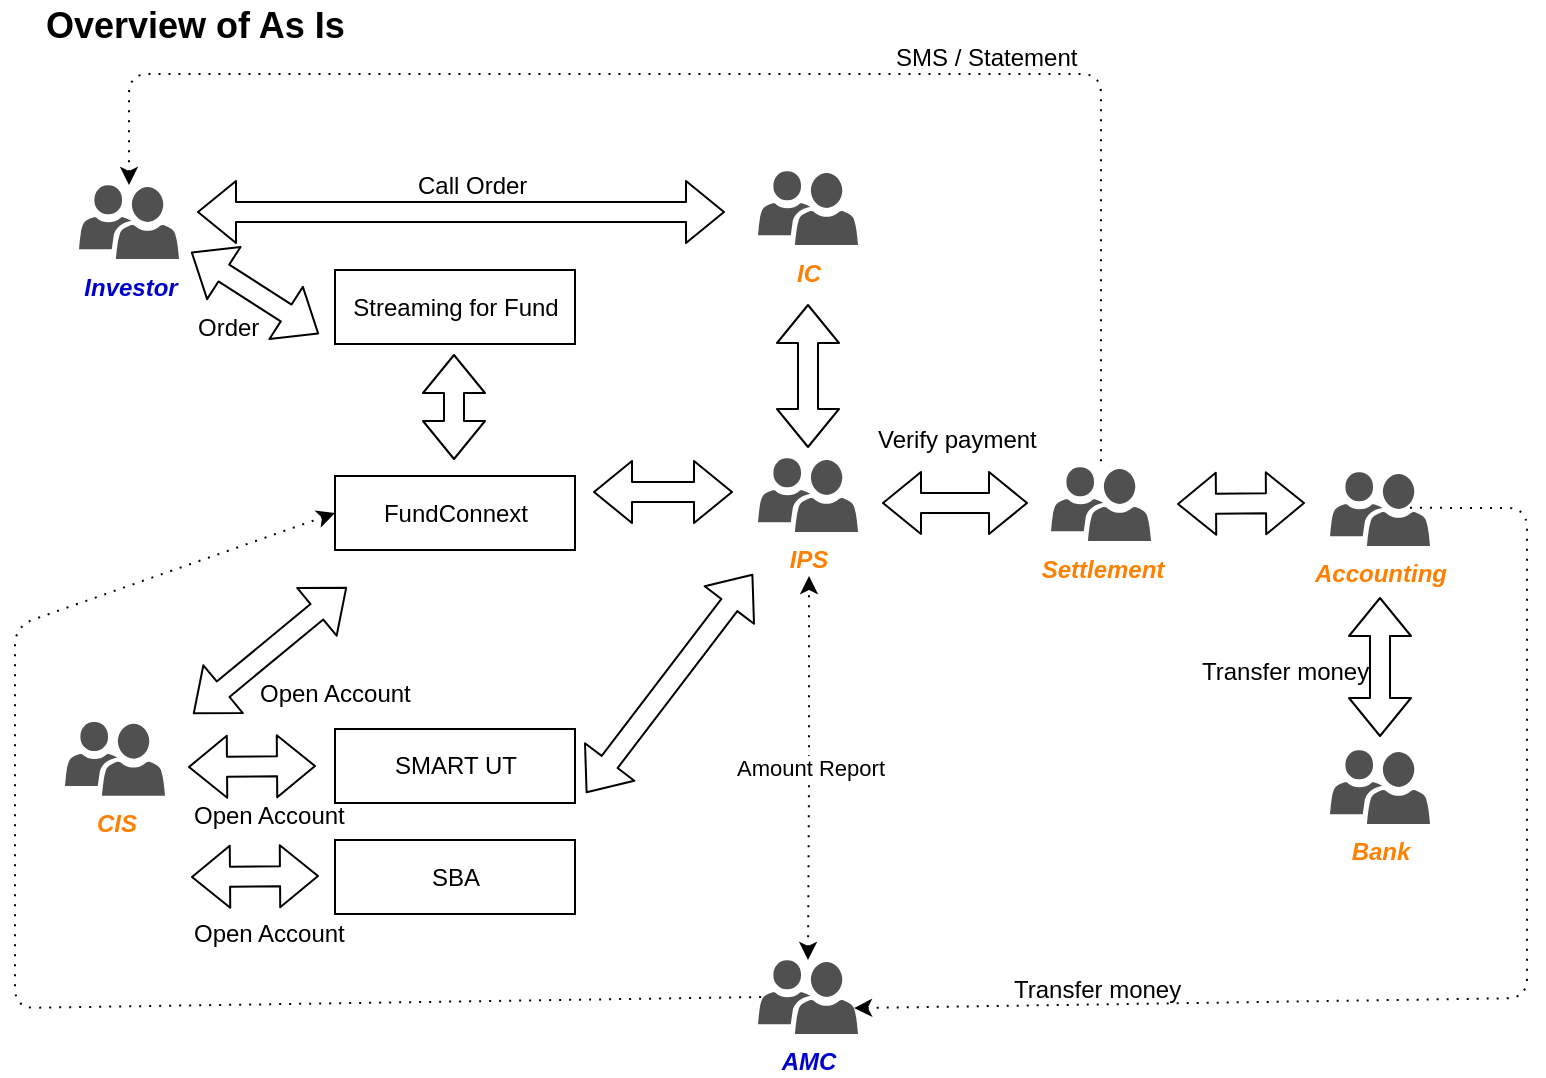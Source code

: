 <mxfile version="10.8.4" type="github"><diagram id="45QtO19hdpCRV65Rr_zt" name="Overview-As-Is"><mxGraphModel dx="1435" dy="1623" grid="0" gridSize="10" guides="1" tooltips="1" connect="1" arrows="1" fold="1" page="1" pageScale="1" pageWidth="1169" pageHeight="827" math="0" shadow="0"><root><mxCell id="8FUEUzVsOjpt3ddZOFrU-0"/><mxCell id="8FUEUzVsOjpt3ddZOFrU-1" parent="8FUEUzVsOjpt3ddZOFrU-0"/><mxCell id="8FUEUzVsOjpt3ddZOFrU-5" value="IPS" style="pointerEvents=1;shadow=0;dashed=0;html=1;strokeColor=none;labelPosition=center;verticalLabelPosition=bottom;verticalAlign=top;align=center;shape=mxgraph.mscae.intune.user_group;fillColor=#505050;fontStyle=3;fontColor=#FF8000;" parent="8FUEUzVsOjpt3ddZOFrU-1" vertex="1"><mxGeometry x="408" y="-554" width="50" height="37" as="geometry"/></mxCell><mxCell id="8FUEUzVsOjpt3ddZOFrU-9" value="" style="shape=flexArrow;endArrow=classic;startArrow=classic;html=1;" parent="8FUEUzVsOjpt3ddZOFrU-1" edge="1"><mxGeometry width="50" height="50" relative="1" as="geometry"><mxPoint x="124.5" y="-657" as="sourcePoint"/><mxPoint x="188.5" y="-616" as="targetPoint"/></mxGeometry></mxCell><mxCell id="8FUEUzVsOjpt3ddZOFrU-10" value="IC" style="pointerEvents=1;shadow=0;dashed=0;html=1;strokeColor=none;labelPosition=center;verticalLabelPosition=bottom;verticalAlign=top;align=center;shape=mxgraph.mscae.intune.user_group;fillColor=#505050;fontStyle=3;fontColor=#FF8000;" parent="8FUEUzVsOjpt3ddZOFrU-1" vertex="1"><mxGeometry x="408" y="-697.5" width="50" height="37" as="geometry"/></mxCell><mxCell id="8FUEUzVsOjpt3ddZOFrU-12" value="Investor" style="pointerEvents=1;shadow=0;dashed=0;html=1;strokeColor=none;labelPosition=center;verticalLabelPosition=bottom;verticalAlign=top;align=center;shape=mxgraph.mscae.intune.user_group;fillColor=#505050;fontStyle=3;fontColor=#0000CC;" parent="8FUEUzVsOjpt3ddZOFrU-1" vertex="1"><mxGeometry x="68.5" y="-690.5" width="50" height="37" as="geometry"/></mxCell><mxCell id="8FUEUzVsOjpt3ddZOFrU-16" value="" style="shape=flexArrow;endArrow=classic;startArrow=classic;html=1;" parent="8FUEUzVsOjpt3ddZOFrU-1" edge="1"><mxGeometry width="50" height="50" relative="1" as="geometry"><mxPoint x="256" y="-606" as="sourcePoint"/><mxPoint x="256" y="-553" as="targetPoint"/></mxGeometry></mxCell><mxCell id="8FUEUzVsOjpt3ddZOFrU-17" value="&lt;span&gt;Streaming for Fund&lt;/span&gt;" style="rounded=0;whiteSpace=wrap;html=1;" parent="8FUEUzVsOjpt3ddZOFrU-1" vertex="1"><mxGeometry x="196.5" y="-648" width="120" height="37" as="geometry"/></mxCell><mxCell id="8FUEUzVsOjpt3ddZOFrU-18" value="&lt;span&gt;FundConnext&lt;/span&gt;" style="rounded=0;whiteSpace=wrap;html=1;" parent="8FUEUzVsOjpt3ddZOFrU-1" vertex="1"><mxGeometry x="196.5" y="-545" width="120" height="37" as="geometry"/></mxCell><mxCell id="8FUEUzVsOjpt3ddZOFrU-21" value="Settlement" style="pointerEvents=1;shadow=0;dashed=0;html=1;strokeColor=none;labelPosition=center;verticalLabelPosition=bottom;verticalAlign=top;align=center;shape=mxgraph.mscae.intune.user_group;fillColor=#505050;fontStyle=3;fontColor=#FF8000;" parent="8FUEUzVsOjpt3ddZOFrU-1" vertex="1"><mxGeometry x="554.5" y="-549.5" width="50" height="37" as="geometry"/></mxCell><mxCell id="8FUEUzVsOjpt3ddZOFrU-22" value="" style="shape=flexArrow;endArrow=classic;startArrow=classic;html=1;" parent="8FUEUzVsOjpt3ddZOFrU-1" edge="1"><mxGeometry width="50" height="50" relative="1" as="geometry"><mxPoint x="543" y="-531.5" as="sourcePoint"/><mxPoint x="470" y="-531.5" as="targetPoint"/></mxGeometry></mxCell><mxCell id="8FUEUzVsOjpt3ddZOFrU-24" value="SMART UT" style="rounded=0;whiteSpace=wrap;html=1;" parent="8FUEUzVsOjpt3ddZOFrU-1" vertex="1"><mxGeometry x="196.5" y="-418.5" width="120" height="37" as="geometry"/></mxCell><mxCell id="8FUEUzVsOjpt3ddZOFrU-25" value="" style="shape=flexArrow;endArrow=classic;startArrow=classic;html=1;" parent="8FUEUzVsOjpt3ddZOFrU-1" edge="1"><mxGeometry width="50" height="50" relative="1" as="geometry"><mxPoint x="325.5" y="-537" as="sourcePoint"/><mxPoint x="395.5" y="-537" as="targetPoint"/></mxGeometry></mxCell><mxCell id="8FUEUzVsOjpt3ddZOFrU-26" value="Call Order" style="text;html=1;resizable=0;points=[];autosize=1;align=left;verticalAlign=top;spacingTop=-4;" parent="8FUEUzVsOjpt3ddZOFrU-1" vertex="1"><mxGeometry x="236" y="-700" width="65" height="14" as="geometry"/></mxCell><mxCell id="8FUEUzVsOjpt3ddZOFrU-28" value="Verify payment" style="text;html=1;resizable=0;points=[];autosize=1;align=left;verticalAlign=top;spacingTop=-4;" parent="8FUEUzVsOjpt3ddZOFrU-1" vertex="1"><mxGeometry x="465.5" y="-573" width="89" height="14" as="geometry"/></mxCell><mxCell id="8FUEUzVsOjpt3ddZOFrU-34" value="SMS / Statement" style="text;html=1;resizable=0;points=[];autosize=1;align=left;verticalAlign=top;spacingTop=-4;" parent="8FUEUzVsOjpt3ddZOFrU-1" vertex="1"><mxGeometry x="475" y="-764.136" width="101" height="14" as="geometry"/></mxCell><mxCell id="8FUEUzVsOjpt3ddZOFrU-35" value="AMC" style="pointerEvents=1;shadow=0;dashed=0;html=1;strokeColor=none;labelPosition=center;verticalLabelPosition=bottom;verticalAlign=top;align=center;shape=mxgraph.mscae.intune.user_group;fillColor=#505050;fontStyle=3;fontColor=#0000CC;" parent="8FUEUzVsOjpt3ddZOFrU-1" vertex="1"><mxGeometry x="408" y="-303" width="50" height="37" as="geometry"/></mxCell><mxCell id="O6dbRP7m2mQOAGcwkLMT-1" value="CIS" style="pointerEvents=1;shadow=0;dashed=0;html=1;strokeColor=none;labelPosition=center;verticalLabelPosition=bottom;verticalAlign=top;align=center;shape=mxgraph.mscae.intune.user_group;fillColor=#505050;fontStyle=3;fontColor=#FF8000;" parent="8FUEUzVsOjpt3ddZOFrU-1" vertex="1"><mxGeometry x="61.5" y="-422.136" width="50" height="37" as="geometry"/></mxCell><mxCell id="O6dbRP7m2mQOAGcwkLMT-3" value="Open Account" style="text;html=1;resizable=0;points=[];autosize=1;align=left;verticalAlign=top;spacingTop=-4;" parent="8FUEUzVsOjpt3ddZOFrU-1" vertex="1"><mxGeometry x="156.5" y="-445.636" width="86" height="14" as="geometry"/></mxCell><mxCell id="O6dbRP7m2mQOAGcwkLMT-4" value="" style="endArrow=none;html=1;dashed=1;dashPattern=1 4;startArrow=classic;startFill=1;rounded=1;entryX=0.5;entryY=0;entryDx=0;entryDy=0;entryPerimeter=0;exitX=0.5;exitY=0;exitDx=0;exitDy=0;exitPerimeter=0;" parent="8FUEUzVsOjpt3ddZOFrU-1" source="8FUEUzVsOjpt3ddZOFrU-12" target="8FUEUzVsOjpt3ddZOFrU-21" edge="1"><mxGeometry width="50" height="50" relative="1" as="geometry"><mxPoint x="93.466" y="-643.103" as="sourcePoint"/><mxPoint x="544.5" y="-601.034" as="targetPoint"/><Array as="points"><mxPoint x="93.5" y="-746"/><mxPoint x="579.5" y="-746"/></Array></mxGeometry></mxCell><mxCell id="O6dbRP7m2mQOAGcwkLMT-8" value="" style="shape=flexArrow;endArrow=classic;startArrow=classic;html=1;" parent="8FUEUzVsOjpt3ddZOFrU-1" edge="1"><mxGeometry width="50" height="50" relative="1" as="geometry"><mxPoint x="202.5" y="-489.5" as="sourcePoint"/><mxPoint x="125.5" y="-426" as="targetPoint"/></mxGeometry></mxCell><mxCell id="O6dbRP7m2mQOAGcwkLMT-9" value="" style="shape=flexArrow;endArrow=classic;startArrow=classic;html=1;" parent="8FUEUzVsOjpt3ddZOFrU-1" edge="1"><mxGeometry width="50" height="50" relative="1" as="geometry"><mxPoint x="123" y="-399.5" as="sourcePoint"/><mxPoint x="187" y="-400" as="targetPoint"/></mxGeometry></mxCell><mxCell id="O6dbRP7m2mQOAGcwkLMT-10" value="" style="shape=flexArrow;endArrow=classic;startArrow=classic;html=1;" parent="8FUEUzVsOjpt3ddZOFrU-1" edge="1"><mxGeometry width="50" height="50" relative="1" as="geometry"><mxPoint x="322" y="-386.5" as="sourcePoint"/><mxPoint x="405.5" y="-496" as="targetPoint"/></mxGeometry></mxCell><mxCell id="2IioTlBvsG1VUJy9WwwY-2" value="" style="endArrow=none;html=1;dashed=1;dashPattern=1 4;startArrow=classic;startFill=1;rounded=1;entryX=0.754;entryY=0.484;entryDx=0;entryDy=0;entryPerimeter=0;exitX=0.96;exitY=0.65;exitDx=0;exitDy=0;exitPerimeter=0;" parent="8FUEUzVsOjpt3ddZOFrU-1" edge="1" target="I6D82DMzy0Rk49z7Z00W-0" source="8FUEUzVsOjpt3ddZOFrU-35"><mxGeometry width="50" height="50" relative="1" as="geometry"><mxPoint x="468.5" y="-332" as="sourcePoint"/><mxPoint x="602.5" y="-584" as="targetPoint"/><Array as="points"><mxPoint x="792.5" y="-284"/><mxPoint x="792.5" y="-529"/></Array></mxGeometry></mxCell><mxCell id="2IioTlBvsG1VUJy9WwwY-3" value="Transfer money" style="text;html=1;resizable=0;points=[];autosize=1;align=left;verticalAlign=top;spacingTop=-4;" parent="8FUEUzVsOjpt3ddZOFrU-1" vertex="1"><mxGeometry x="533.5" y="-298.5" width="94" height="14" as="geometry"/></mxCell><mxCell id="GEZHROndjWIC1Pn2q74x-0" value="SBA" style="rounded=0;whiteSpace=wrap;html=1;" parent="8FUEUzVsOjpt3ddZOFrU-1" vertex="1"><mxGeometry x="196.5" y="-363" width="120" height="37" as="geometry"/></mxCell><mxCell id="GEZHROndjWIC1Pn2q74x-1" value="" style="shape=flexArrow;endArrow=classic;startArrow=classic;html=1;" parent="8FUEUzVsOjpt3ddZOFrU-1" edge="1"><mxGeometry width="50" height="50" relative="1" as="geometry"><mxPoint x="124.5" y="-344.5" as="sourcePoint"/><mxPoint x="188.5" y="-345" as="targetPoint"/></mxGeometry></mxCell><mxCell id="GEZHROndjWIC1Pn2q74x-3" value="Open Account" style="text;html=1;resizable=0;points=[];autosize=1;align=left;verticalAlign=top;spacingTop=-4;" parent="8FUEUzVsOjpt3ddZOFrU-1" vertex="1"><mxGeometry x="123.5" y="-326.136" width="86" height="14" as="geometry"/></mxCell><mxCell id="GEZHROndjWIC1Pn2q74x-4" value="Open Account" style="text;html=1;resizable=0;points=[];autosize=1;align=left;verticalAlign=top;spacingTop=-4;" parent="8FUEUzVsOjpt3ddZOFrU-1" vertex="1"><mxGeometry x="123.5" y="-385.136" width="86" height="14" as="geometry"/></mxCell><mxCell id="Cn4Msq6rBr94vJLQ_g8b-0" value="&lt;font color=&quot;#000000&quot; size=&quot;1&quot;&gt;&lt;b style=&quot;font-size: 18px&quot;&gt;Overview of As Is&lt;/b&gt;&lt;/font&gt;" style="text;html=1;resizable=0;points=[];autosize=1;align=left;verticalAlign=top;spacingTop=-4;fontColor=#FF8000;" parent="8FUEUzVsOjpt3ddZOFrU-1" vertex="1"><mxGeometry x="50" y="-783" width="160" height="16" as="geometry"/></mxCell><mxCell id="I6D82DMzy0Rk49z7Z00W-0" value="Accounting" style="pointerEvents=1;shadow=0;dashed=0;html=1;strokeColor=none;labelPosition=center;verticalLabelPosition=bottom;verticalAlign=top;align=center;shape=mxgraph.mscae.intune.user_group;fillColor=#505050;fontStyle=3;fontColor=#FF8000;" vertex="1" parent="8FUEUzVsOjpt3ddZOFrU-1"><mxGeometry x="694" y="-547" width="50" height="37" as="geometry"/></mxCell><mxCell id="I6D82DMzy0Rk49z7Z00W-2" value="" style="shape=flexArrow;endArrow=classic;startArrow=classic;html=1;" edge="1" parent="8FUEUzVsOjpt3ddZOFrU-1"><mxGeometry width="50" height="50" relative="1" as="geometry"><mxPoint x="617.5" y="-531" as="sourcePoint"/><mxPoint x="681.5" y="-531.5" as="targetPoint"/></mxGeometry></mxCell><mxCell id="I6D82DMzy0Rk49z7Z00W-3" value="Bank" style="pointerEvents=1;shadow=0;dashed=0;html=1;strokeColor=none;labelPosition=center;verticalLabelPosition=bottom;verticalAlign=top;align=center;shape=mxgraph.mscae.intune.user_group;fillColor=#505050;fontStyle=3;fontColor=#FF8000;" vertex="1" parent="8FUEUzVsOjpt3ddZOFrU-1"><mxGeometry x="694" y="-408" width="50" height="37" as="geometry"/></mxCell><mxCell id="I6D82DMzy0Rk49z7Z00W-4" value="" style="shape=flexArrow;endArrow=classic;startArrow=classic;html=1;" edge="1" parent="8FUEUzVsOjpt3ddZOFrU-1"><mxGeometry width="50" height="50" relative="1" as="geometry"><mxPoint x="719" y="-484.5" as="sourcePoint"/><mxPoint x="719" y="-414.5" as="targetPoint"/></mxGeometry></mxCell><mxCell id="I6D82DMzy0Rk49z7Z00W-5" value="" style="shape=flexArrow;endArrow=classic;startArrow=classic;html=1;" edge="1" parent="8FUEUzVsOjpt3ddZOFrU-1"><mxGeometry width="50" height="50" relative="1" as="geometry"><mxPoint x="391.5" y="-677" as="sourcePoint"/><mxPoint x="127.5" y="-677" as="targetPoint"/></mxGeometry></mxCell><mxCell id="I6D82DMzy0Rk49z7Z00W-6" value="" style="shape=flexArrow;endArrow=classic;startArrow=classic;html=1;" edge="1" parent="8FUEUzVsOjpt3ddZOFrU-1"><mxGeometry width="50" height="50" relative="1" as="geometry"><mxPoint x="433" y="-631" as="sourcePoint"/><mxPoint x="433" y="-559" as="targetPoint"/></mxGeometry></mxCell><mxCell id="I6D82DMzy0Rk49z7Z00W-10" value="Transfer money" style="text;html=1;resizable=0;points=[];autosize=1;align=left;verticalAlign=top;spacingTop=-4;" vertex="1" parent="8FUEUzVsOjpt3ddZOFrU-1"><mxGeometry x="627.5" y="-457" width="94" height="14" as="geometry"/></mxCell><mxCell id="I6D82DMzy0Rk49z7Z00W-12" value="" style="endArrow=none;html=1;dashed=1;dashPattern=1 4;startArrow=classic;startFill=1;rounded=1;entryX=0.05;entryY=0.5;entryDx=0;entryDy=0;entryPerimeter=0;exitX=0;exitY=0.5;exitDx=0;exitDy=0;" edge="1" parent="8FUEUzVsOjpt3ddZOFrU-1" source="8FUEUzVsOjpt3ddZOFrU-18" target="8FUEUzVsOjpt3ddZOFrU-35"><mxGeometry width="50" height="50" relative="1" as="geometry"><mxPoint x="478.5" y="-322" as="sourcePoint"/><mxPoint x="741.5" y="-519" as="targetPoint"/><Array as="points"><mxPoint x="36.5" y="-470"/><mxPoint x="36.5" y="-279"/></Array></mxGeometry></mxCell><mxCell id="I6D82DMzy0Rk49z7Z00W-13" value="Amount Report" style="endArrow=classic;html=1;dashed=1;dashPattern=1 4;startArrow=classic;startFill=1;rounded=1;exitX=0.5;exitY=0;exitDx=0;exitDy=0;exitPerimeter=0;endFill=1;" edge="1" parent="8FUEUzVsOjpt3ddZOFrU-1" source="8FUEUzVsOjpt3ddZOFrU-35"><mxGeometry width="50" height="50" relative="1" as="geometry"><mxPoint x="466.5" y="-269" as="sourcePoint"/><mxPoint x="433.5" y="-495" as="targetPoint"/><Array as="points"><mxPoint x="433.5" y="-392"/></Array></mxGeometry></mxCell><mxCell id="I6D82DMzy0Rk49z7Z00W-15" value="Order" style="text;html=1;resizable=0;points=[];autosize=1;align=left;verticalAlign=top;spacingTop=-4;" vertex="1" parent="8FUEUzVsOjpt3ddZOFrU-1"><mxGeometry x="125.5" y="-629.5" width="41" height="14" as="geometry"/></mxCell></root></mxGraphModel></diagram><diagram id="rMfdSJzEqtA18W1UEzeS" name="Overview-To-Be"><mxGraphModel dx="1220" dy="1504" grid="0" gridSize="10" guides="1" tooltips="1" connect="1" arrows="1" fold="1" page="1" pageScale="1" pageWidth="1169" pageHeight="827" math="0" shadow="0"><root><mxCell id="nUJptD9fwWJP7MQNCo11-0"/><mxCell id="nUJptD9fwWJP7MQNCo11-1" parent="nUJptD9fwWJP7MQNCo11-0"/><mxCell id="o5i7SJlXo7YcuerD4JrE-0" value="" style="rounded=0;whiteSpace=wrap;html=1;fontColor=#FF8000;" parent="nUJptD9fwWJP7MQNCo11-1" vertex="1"><mxGeometry x="92" y="-248" width="650" height="467" as="geometry"/></mxCell><mxCell id="c9x7dzdtsUPpzlW0iTFi-0" value="IPS" style="pointerEvents=1;shadow=0;dashed=0;html=1;strokeColor=none;labelPosition=center;verticalLabelPosition=bottom;verticalAlign=top;align=center;shape=mxgraph.mscae.intune.user_group;fillColor=#505050;fontStyle=3;fontColor=#FF8000;" parent="nUJptD9fwWJP7MQNCo11-1" vertex="1"><mxGeometry x="529" y="38.5" width="50" height="37" as="geometry"/></mxCell><mxCell id="c9x7dzdtsUPpzlW0iTFi-1" value="" style="shape=flexArrow;endArrow=classic;startArrow=classic;html=1;" parent="nUJptD9fwWJP7MQNCo11-1" edge="1"><mxGeometry width="50" height="50" relative="1" as="geometry"><mxPoint x="259" y="-168" as="sourcePoint"/><mxPoint x="323" y="-168.5" as="targetPoint"/></mxGeometry></mxCell><mxCell id="c9x7dzdtsUPpzlW0iTFi-2" value="IC" style="pointerEvents=1;shadow=0;dashed=0;html=1;strokeColor=none;labelPosition=center;verticalLabelPosition=bottom;verticalAlign=top;align=center;shape=mxgraph.mscae.intune.user_group;fillColor=#505050;fontStyle=3;fontColor=#FF8000;" parent="nUJptD9fwWJP7MQNCo11-1" vertex="1"><mxGeometry x="659" y="45.5" width="50" height="37" as="geometry"/></mxCell><mxCell id="c9x7dzdtsUPpzlW0iTFi-4" value="Investor" style="pointerEvents=1;shadow=0;dashed=0;html=1;strokeColor=none;labelPosition=center;verticalLabelPosition=bottom;verticalAlign=top;align=center;shape=mxgraph.mscae.intune.user_group;fillColor=#505050;fontStyle=3;fontColor=#0000CC;" parent="nUJptD9fwWJP7MQNCo11-1" vertex="1"><mxGeometry x="203" y="-186" width="50" height="37" as="geometry"/></mxCell><mxCell id="c9x7dzdtsUPpzlW0iTFi-5" value="" style="shape=flexArrow;endArrow=classic;startArrow=classic;html=1;" parent="nUJptD9fwWJP7MQNCo11-1" edge="1"><mxGeometry width="50" height="50" relative="1" as="geometry"><mxPoint x="390.5" y="-149" as="sourcePoint"/><mxPoint x="390.5" y="-96" as="targetPoint"/></mxGeometry></mxCell><mxCell id="c9x7dzdtsUPpzlW0iTFi-6" value="&lt;span&gt;Streaming for Fund&lt;/span&gt;" style="rounded=0;whiteSpace=wrap;html=1;" parent="nUJptD9fwWJP7MQNCo11-1" vertex="1"><mxGeometry x="331" y="-191" width="120" height="37" as="geometry"/></mxCell><mxCell id="c9x7dzdtsUPpzlW0iTFi-7" value="&lt;span&gt;FundConnext&lt;/span&gt;" style="rounded=0;whiteSpace=wrap;html=1;" parent="nUJptD9fwWJP7MQNCo11-1" vertex="1"><mxGeometry x="331" y="-88" width="120" height="37" as="geometry"/></mxCell><mxCell id="c9x7dzdtsUPpzlW0iTFi-8" value="Operation" style="pointerEvents=1;shadow=0;dashed=0;html=1;strokeColor=none;labelPosition=center;verticalLabelPosition=bottom;verticalAlign=top;align=center;shape=mxgraph.mscae.intune.user_group;fillColor=#505050;fontStyle=3;fontColor=#FF8000;" parent="nUJptD9fwWJP7MQNCo11-1" vertex="1"><mxGeometry x="203" y="38.5" width="50" height="37" as="geometry"/></mxCell><mxCell id="c9x7dzdtsUPpzlW0iTFi-10" value="&lt;font color=&quot;#cc0000&quot;&gt;NEW SYSTEM&lt;/font&gt;" style="rounded=0;whiteSpace=wrap;html=1;" parent="nUJptD9fwWJP7MQNCo11-1" vertex="1"><mxGeometry x="331" y="38.5" width="120" height="37" as="geometry"/></mxCell><mxCell id="c9x7dzdtsUPpzlW0iTFi-12" value="Order" style="text;html=1;resizable=0;points=[];autosize=1;align=left;verticalAlign=top;spacingTop=-4;" parent="nUJptD9fwWJP7MQNCo11-1" vertex="1"><mxGeometry x="410" y="-130" width="41" height="14" as="geometry"/></mxCell><mxCell id="c9x7dzdtsUPpzlW0iTFi-13" value="Verify payment" style="text;html=1;resizable=0;points=[];autosize=1;align=left;verticalAlign=top;spacingTop=-4;" parent="nUJptD9fwWJP7MQNCo11-1" vertex="1"><mxGeometry x="258" y="75.5" width="89" height="14" as="geometry"/></mxCell><mxCell id="c9x7dzdtsUPpzlW0iTFi-14" value="Order" style="text;html=1;resizable=0;points=[];autosize=1;align=left;verticalAlign=top;spacingTop=-4;" parent="nUJptD9fwWJP7MQNCo11-1" vertex="1"><mxGeometry x="598.5" y="31.5" width="41" height="14" as="geometry"/></mxCell><mxCell id="c9x7dzdtsUPpzlW0iTFi-15" value="SMS / Statement (Auto)" style="text;html=1;resizable=0;points=[];autosize=1;align=left;verticalAlign=top;spacingTop=-4;" parent="nUJptD9fwWJP7MQNCo11-1" vertex="1"><mxGeometry x="177.5" y="-6.136" width="136" height="14" as="geometry"/></mxCell><mxCell id="c9x7dzdtsUPpzlW0iTFi-16" value="AMC" style="pointerEvents=1;shadow=0;dashed=0;html=1;strokeColor=none;labelPosition=center;verticalLabelPosition=bottom;verticalAlign=top;align=center;shape=mxgraph.mscae.intune.user_group;fillColor=#505050;fontStyle=3;fontColor=#0000CC;" parent="nUJptD9fwWJP7MQNCo11-1" vertex="1"><mxGeometry x="203" y="-90.5" width="50" height="37" as="geometry"/></mxCell><mxCell id="c9x7dzdtsUPpzlW0iTFi-17" value="" style="shape=flexArrow;endArrow=classic;startArrow=classic;html=1;" parent="nUJptD9fwWJP7MQNCo11-1" edge="1"><mxGeometry width="50" height="50" relative="1" as="geometry"><mxPoint x="260" y="-69" as="sourcePoint"/><mxPoint x="324" y="-69.5" as="targetPoint"/></mxGeometry></mxCell><mxCell id="c9x7dzdtsUPpzlW0iTFi-18" value="CIS" style="pointerEvents=1;shadow=0;dashed=0;html=1;strokeColor=none;labelPosition=center;verticalLabelPosition=bottom;verticalAlign=top;align=center;shape=mxgraph.mscae.intune.user_group;fillColor=#505050;fontStyle=3;fontColor=#FF8000;" parent="nUJptD9fwWJP7MQNCo11-1" vertex="1"><mxGeometry x="203" y="142.864" width="50" height="37" as="geometry"/></mxCell><mxCell id="c9x7dzdtsUPpzlW0iTFi-20" value="" style="endArrow=none;html=1;dashed=1;dashPattern=1 4;startArrow=classic;startFill=1;rounded=1;entryX=0.324;entryY=0.015;entryDx=0;entryDy=0;entryPerimeter=0;" parent="nUJptD9fwWJP7MQNCo11-1" target="c9x7dzdtsUPpzlW0iTFi-10" edge="1"><mxGeometry width="50" height="50" relative="1" as="geometry"><mxPoint x="205" y="-149" as="sourcePoint"/><mxPoint x="679" y="-144.034" as="targetPoint"/><Array as="points"><mxPoint x="174" y="-149"/><mxPoint x="174" y="15"/><mxPoint x="357" y="15"/></Array></mxGeometry></mxCell><mxCell id="c9x7dzdtsUPpzlW0iTFi-21" value="" style="shape=flexArrow;endArrow=classic;startArrow=classic;html=1;" parent="nUJptD9fwWJP7MQNCo11-1" edge="1"><mxGeometry width="50" height="50" relative="1" as="geometry"><mxPoint x="390" y="-44" as="sourcePoint"/><mxPoint x="390" y="32" as="targetPoint"/></mxGeometry></mxCell><mxCell id="c9x7dzdtsUPpzlW0iTFi-23" value="" style="shape=flexArrow;endArrow=classic;startArrow=classic;html=1;" parent="nUJptD9fwWJP7MQNCo11-1" edge="1"><mxGeometry width="50" height="50" relative="1" as="geometry"><mxPoint x="455.5" y="64" as="sourcePoint"/><mxPoint x="522" y="64.5" as="targetPoint"/></mxGeometry></mxCell><mxCell id="c9x7dzdtsUPpzlW0iTFi-25" value="Transfer money" style="text;html=1;resizable=0;points=[];autosize=1;align=left;verticalAlign=top;spacingTop=-4;" parent="nUJptD9fwWJP7MQNCo11-1" vertex="1"><mxGeometry x="109" y="31.5" width="94" height="14" as="geometry"/></mxCell><mxCell id="c9x7dzdtsUPpzlW0iTFi-26" value="SBA" style="rounded=0;whiteSpace=wrap;html=1;" parent="nUJptD9fwWJP7MQNCo11-1" vertex="1"><mxGeometry x="331" y="140" width="120" height="37" as="geometry"/></mxCell><mxCell id="c9x7dzdtsUPpzlW0iTFi-27" value="" style="shape=flexArrow;endArrow=classic;startArrow=classic;html=1;" parent="nUJptD9fwWJP7MQNCo11-1" edge="1"><mxGeometry width="50" height="50" relative="1" as="geometry"><mxPoint x="259" y="161.5" as="sourcePoint"/><mxPoint x="323" y="161" as="targetPoint"/></mxGeometry></mxCell><mxCell id="c9x7dzdtsUPpzlW0iTFi-28" value="Open Account" style="text;html=1;resizable=0;points=[];autosize=1;align=left;verticalAlign=top;spacingTop=-4;" parent="nUJptD9fwWJP7MQNCo11-1" vertex="1"><mxGeometry x="258" y="179.864" width="86" height="14" as="geometry"/></mxCell><mxCell id="c9x7dzdtsUPpzlW0iTFi-30" value="" style="shape=flexArrow;endArrow=classic;startArrow=classic;html=1;" parent="nUJptD9fwWJP7MQNCo11-1" edge="1"><mxGeometry width="50" height="50" relative="1" as="geometry"><mxPoint x="391" y="81" as="sourcePoint"/><mxPoint x="391" y="135" as="targetPoint"/></mxGeometry></mxCell><mxCell id="c9x7dzdtsUPpzlW0iTFi-32" value="Sync Order" style="text;html=1;resizable=0;points=[];autosize=1;align=left;verticalAlign=top;spacingTop=-4;" parent="nUJptD9fwWJP7MQNCo11-1" vertex="1"><mxGeometry x="403.5" y="-13" width="71" height="14" as="geometry"/></mxCell><mxCell id="c9x7dzdtsUPpzlW0iTFi-33" value="Sync Account" style="text;html=1;resizable=0;points=[];autosize=1;align=left;verticalAlign=top;spacingTop=-4;" parent="nUJptD9fwWJP7MQNCo11-1" vertex="1"><mxGeometry x="409" y="101" width="84" height="14" as="geometry"/></mxCell><mxCell id="c9x7dzdtsUPpzlW0iTFi-36" value="" style="shape=flexArrow;endArrow=classic;startArrow=classic;html=1;" parent="nUJptD9fwWJP7MQNCo11-1" edge="1"><mxGeometry width="50" height="50" relative="1" as="geometry"><mxPoint x="584" y="64" as="sourcePoint"/><mxPoint x="650.5" y="64.5" as="targetPoint"/></mxGeometry></mxCell><mxCell id="c9x7dzdtsUPpzlW0iTFi-37" value="View / Monitor" style="endArrow=none;html=1;dashed=1;dashPattern=1 4;startArrow=classic;startFill=1;rounded=1;exitX=1;exitY=0.5;exitDx=0;exitDy=0;entryX=0.5;entryY=0;entryDx=0;entryDy=0;entryPerimeter=0;" parent="nUJptD9fwWJP7MQNCo11-1" source="c9x7dzdtsUPpzlW0iTFi-7" target="c9x7dzdtsUPpzlW0iTFi-0" edge="1"><mxGeometry x="-0.022" y="-27" width="50" height="50" relative="1" as="geometry"><mxPoint x="263.333" y="-138.667" as="sourcePoint"/><mxPoint x="341.942" y="48.5" as="targetPoint"/><Array as="points"><mxPoint x="554" y="-69"/></Array><mxPoint x="27" y="27" as="offset"/></mxGeometry></mxCell><mxCell id="c9x7dzdtsUPpzlW0iTFi-40" value="" style="shape=flexArrow;endArrow=classic;startArrow=classic;html=1;" parent="nUJptD9fwWJP7MQNCo11-1" edge="1"><mxGeometry width="50" height="50" relative="1" as="geometry"><mxPoint x="258" y="59.5" as="sourcePoint"/><mxPoint x="322" y="59" as="targetPoint"/></mxGeometry></mxCell><mxCell id="c9x7dzdtsUPpzlW0iTFi-41" value="" style="endArrow=none;html=1;dashed=1;dashPattern=1 4;startArrow=classic;startFill=1;rounded=1;exitX=0.05;exitY=0.5;exitDx=0;exitDy=0;exitPerimeter=0;" parent="nUJptD9fwWJP7MQNCo11-1" source="c9x7dzdtsUPpzlW0iTFi-16" edge="1"><mxGeometry width="50" height="50" relative="1" as="geometry"><mxPoint x="212" y="-58" as="sourcePoint"/><mxPoint x="204" y="66" as="targetPoint"/><Array as="points"><mxPoint x="124" y="-72"/><mxPoint x="124" y="66"/><mxPoint x="174" y="66"/></Array></mxGeometry></mxCell><mxCell id="9IsCHdu9yeKnS9UeM6DO-0" value="&lt;font color=&quot;#000000&quot; size=&quot;1&quot;&gt;&lt;b style=&quot;font-size: 18px&quot;&gt;Overview of Expected To Be&lt;/b&gt;&lt;/font&gt;" style="text;html=1;resizable=0;points=[];autosize=1;align=left;verticalAlign=top;spacingTop=-4;fontColor=#FF8000;" parent="nUJptD9fwWJP7MQNCo11-1" vertex="1"><mxGeometry x="109" y="-239" width="251" height="16" as="geometry"/></mxCell></root></mxGraphModel></diagram><diagram name="UT-Workflow-AS-IS" id="74e2e168-ea6b-b213-b513-2b3c1d86103e"><mxGraphModel dx="5250" dy="1693" grid="0" gridSize="10" guides="1" tooltips="1" connect="1" arrows="1" fold="1" page="1" pageScale="1" pageWidth="1100" pageHeight="850" background="#ffffff" math="0" shadow="0"><root><mxCell id="0"/><mxCell id="1" parent="0"/><mxCell id="77e6c97f196da883-1" value="UT Workflow (As Is)" style="swimlane;html=1;childLayout=stackLayout;startSize=20;rounded=0;shadow=0;labelBackgroundColor=none;strokeColor=#000000;strokeWidth=1;fillColor=#ffffff;fontFamily=Verdana;fontSize=8;fontColor=#000000;align=center;" parent="1" vertex="1"><mxGeometry x="-1127" y="4" width="1945" height="1633" as="geometry"/></mxCell><mxCell id="N0lFTBolXELlrbO4WZvO-20" value="" style="edgeStyle=orthogonalEdgeStyle;rounded=0;orthogonalLoop=1;jettySize=auto;html=1;" parent="77e6c97f196da883-1" source="_ZqIIgybqjRpXREIcXK3-8" target="N0lFTBolXELlrbO4WZvO-22" edge="1"><mxGeometry relative="1" as="geometry"><mxPoint x="1160.5" y="800" as="sourcePoint"/><Array as="points"><mxPoint x="707" y="1023"/></Array></mxGeometry></mxCell><mxCell id="N0lFTBolXELlrbO4WZvO-5" value="ATS" style="edgeStyle=orthogonalEdgeStyle;rounded=0;orthogonalLoop=1;jettySize=auto;html=1;" parent="77e6c97f196da883-1" source="Hzw2446BxfiyhpaogUWs-35" target="77e6c97f196da883-11" edge="1"><mxGeometry x="-0.76" y="10" relative="1" as="geometry"><mxPoint x="526" y="247" as="targetPoint"/><Array as="points"/><mxPoint x="152.5" y="272" as="sourcePoint"/><mxPoint as="offset"/></mxGeometry></mxCell><mxCell id="N0lFTBolXELlrbO4WZvO-2" value="Call Order" style="edgeStyle=orthogonalEdgeStyle;rounded=0;orthogonalLoop=1;jettySize=auto;html=1;" parent="77e6c97f196da883-1" source="Hzw2446BxfiyhpaogUWs-44" target="Hzw2446BxfiyhpaogUWs-39" edge="1"><mxGeometry relative="1" as="geometry"><mxPoint x="533.5" y="311.667" as="sourcePoint"/><mxPoint x="82" y="325" as="targetPoint"/></mxGeometry></mxCell><mxCell id="Hzw2446BxfiyhpaogUWs-31" value="Investor" style="swimlane;html=1;startSize=20;" parent="77e6c97f196da883-1" vertex="1"><mxGeometry y="20" width="346" height="1613" as="geometry"/></mxCell><mxCell id="Hzw2446BxfiyhpaogUWs-32" style="edgeStyle=orthogonalEdgeStyle;rounded=0;orthogonalLoop=1;jettySize=auto;html=1;" parent="Hzw2446BxfiyhpaogUWs-31" source="Hzw2446BxfiyhpaogUWs-33" target="Hzw2446BxfiyhpaogUWs-35" edge="1"><mxGeometry relative="1" as="geometry"/></mxCell><mxCell id="Hzw2446BxfiyhpaogUWs-33" value="1.1&lt;br&gt;&lt;span&gt;&amp;lt;&amp;lt;Streaming for Fund&amp;gt;&amp;gt;&lt;/span&gt;&lt;br&gt;Order Request&lt;br&gt;" style="rounded=1;whiteSpace=wrap;html=1;shadow=0;labelBackgroundColor=none;strokeColor=#000000;strokeWidth=1;fillColor=#ffffff;fontFamily=Verdana;fontSize=8;fontColor=#000000;align=center;" parent="Hzw2446BxfiyhpaogUWs-31" vertex="1"><mxGeometry x="43.5" y="119" width="139" height="60" as="geometry"/></mxCell><mxCell id="Hzw2446BxfiyhpaogUWs-34" value="Bill payment" style="edgeStyle=orthogonalEdgeStyle;rounded=0;orthogonalLoop=1;jettySize=auto;html=1;" parent="Hzw2446BxfiyhpaogUWs-31" source="Hzw2446BxfiyhpaogUWs-35" target="Hzw2446BxfiyhpaogUWs-36" edge="1"><mxGeometry relative="1" as="geometry"><Array as="points"><mxPoint x="113" y="322"/><mxPoint x="113" y="322"/></Array></mxGeometry></mxCell><mxCell id="Hzw2446BxfiyhpaogUWs-35" value="Payment&lt;br&gt;type?" style="rhombus;whiteSpace=wrap;html=1;rounded=0;shadow=0;labelBackgroundColor=none;strokeColor=#000000;strokeWidth=1;fillColor=#ffffff;fontFamily=Verdana;fontSize=8;fontColor=#000000;align=center;" parent="Hzw2446BxfiyhpaogUWs-31" vertex="1"><mxGeometry x="77" y="222" width="72" height="62" as="geometry"/></mxCell><mxCell id="FINC9n_BKO1hHqDMDAHf-24" style="edgeStyle=orthogonalEdgeStyle;rounded=0;orthogonalLoop=1;jettySize=auto;html=1;fontColor=#000000;" edge="1" parent="Hzw2446BxfiyhpaogUWs-31" source="Hzw2446BxfiyhpaogUWs-36" target="FINC9n_BKO1hHqDMDAHf-23"><mxGeometry relative="1" as="geometry"/></mxCell><mxCell id="Hzw2446BxfiyhpaogUWs-36" value="1.3&lt;br&gt;&amp;lt;&amp;lt;Manual&amp;gt;&amp;gt;&lt;br&gt;Transfer money &lt;br&gt;at Bank counter&lt;br&gt;or Internet banking&lt;br&gt;" style="rounded=1;whiteSpace=wrap;html=1;shadow=0;labelBackgroundColor=none;strokeColor=#000000;strokeWidth=1;fillColor=#ffffff;fontFamily=Verdana;fontSize=8;fontColor=#0000CC;align=center;" parent="Hzw2446BxfiyhpaogUWs-31" vertex="1"><mxGeometry x="58" y="400.5" width="110" height="75" as="geometry"/></mxCell><mxCell id="Hzw2446BxfiyhpaogUWs-37" style="edgeStyle=orthogonalEdgeStyle;rounded=0;orthogonalLoop=1;jettySize=auto;html=1;align=left;" parent="Hzw2446BxfiyhpaogUWs-31" source="Hzw2446BxfiyhpaogUWs-38" target="Hzw2446BxfiyhpaogUWs-33" edge="1"><mxGeometry relative="1" as="geometry"><Array as="points"><mxPoint x="112" y="69"/></Array></mxGeometry></mxCell><mxCell id="Hzw2446BxfiyhpaogUWs-43" style="edgeStyle=orthogonalEdgeStyle;rounded=0;orthogonalLoop=1;jettySize=auto;html=1;" parent="Hzw2446BxfiyhpaogUWs-31" source="Hzw2446BxfiyhpaogUWs-38" target="Hzw2446BxfiyhpaogUWs-42" edge="1"><mxGeometry relative="1" as="geometry"><Array as="points"><mxPoint x="259" y="69"/></Array></mxGeometry></mxCell><mxCell id="Hzw2446BxfiyhpaogUWs-38" value="Start" style="strokeWidth=2;html=1;shape=mxgraph.flowchart.terminator;whiteSpace=wrap;" parent="Hzw2446BxfiyhpaogUWs-31" vertex="1"><mxGeometry x="142.5" y="49.5" width="100" height="39" as="geometry"/></mxCell><mxCell id="Hzw2446BxfiyhpaogUWs-42" value="1.2&lt;br&gt;&amp;lt;&amp;lt;Call&amp;gt;&amp;gt;&lt;br&gt;Call IC to Order&lt;br&gt;" style="rounded=1;whiteSpace=wrap;html=1;shadow=0;labelBackgroundColor=none;strokeColor=#000000;strokeWidth=1;fillColor=#ffffff;fontFamily=Verdana;fontSize=8;fontColor=#000000;align=center;" parent="Hzw2446BxfiyhpaogUWs-31" vertex="1"><mxGeometry x="207" y="119" width="104" height="60" as="geometry"/></mxCell><mxCell id="FINC9n_BKO1hHqDMDAHf-26" value="" style="group" vertex="1" connectable="0" parent="Hzw2446BxfiyhpaogUWs-31"><mxGeometry x="94.5" y="518.5" width="37" height="40" as="geometry"/></mxCell><mxCell id="FINC9n_BKO1hHqDMDAHf-23" value="" style="verticalLabelPosition=bottom;verticalAlign=top;html=1;strokeWidth=2;shape=mxgraph.flowchart.on-page_reference;fontColor=#000000;" vertex="1" parent="FINC9n_BKO1hHqDMDAHf-26"><mxGeometry width="37" height="40" as="geometry"/></mxCell><mxCell id="FINC9n_BKO1hHqDMDAHf-25" value="E" style="text;html=1;resizable=0;points=[];autosize=1;align=center;verticalAlign=top;spacingTop=-4;fontColor=#000000;" vertex="1" parent="FINC9n_BKO1hHqDMDAHf-26"><mxGeometry x="9.5" y="11" width="18" height="14" as="geometry"/></mxCell><mxCell id="77e6c97f196da883-2" value="IC" style="swimlane;html=1;startSize=20;" parent="77e6c97f196da883-1" vertex="1"><mxGeometry x="346" y="20" width="163" height="1613" as="geometry"/></mxCell><mxCell id="Hzw2446BxfiyhpaogUWs-44" value="2.1&lt;br&gt;&amp;lt;&amp;lt;Call&amp;gt;&amp;gt;&lt;br&gt;Receive call from Investor&lt;br&gt;" style="rounded=1;whiteSpace=wrap;html=1;shadow=0;labelBackgroundColor=none;strokeColor=#000000;strokeWidth=1;fillColor=#ffffff;fontFamily=Verdana;fontSize=8;fontColor=#000000;align=center;" parent="77e6c97f196da883-2" vertex="1"><mxGeometry x="29.5" y="119" width="104" height="60" as="geometry"/></mxCell><mxCell id="Hzw2446BxfiyhpaogUWs-45" style="edgeStyle=orthogonalEdgeStyle;rounded=0;orthogonalLoop=1;jettySize=auto;html=1;" parent="77e6c97f196da883-1" source="Hzw2446BxfiyhpaogUWs-42" target="Hzw2446BxfiyhpaogUWs-44" edge="1"><mxGeometry relative="1" as="geometry"/></mxCell><mxCell id="Hzw2446BxfiyhpaogUWs-53" value="Orders by Cut-off of Fund&lt;br&gt;(Excel)&lt;br&gt;" style="edgeStyle=orthogonalEdgeStyle;rounded=0;orthogonalLoop=1;jettySize=auto;html=1;entryX=0.5;entryY=0;entryDx=0;entryDy=0;" parent="77e6c97f196da883-1" source="N0lFTBolXELlrbO4WZvO-11" target="Hzw2446BxfiyhpaogUWs-8" edge="1"><mxGeometry relative="1" as="geometry"><Array as="points"><mxPoint x="1035" y="545"/><mxPoint x="1035" y="60"/><mxPoint x="1311" y="60"/></Array><mxPoint x="1034.833" y="503.5" as="sourcePoint"/></mxGeometry></mxCell><mxCell id="77e6c97f196da883-3" value="IPS team" style="swimlane;html=1;startSize=20;" parent="77e6c97f196da883-1" vertex="1"><mxGeometry x="509" y="20" width="591" height="1613" as="geometry"/></mxCell><mxCell id="N0lFTBolXELlrbO4WZvO-34" style="edgeStyle=orthogonalEdgeStyle;rounded=0;orthogonalLoop=1;jettySize=auto;html=1;" parent="77e6c97f196da883-3" source="77e6c97f196da883-11" target="N0lFTBolXELlrbO4WZvO-6" edge="1"><mxGeometry relative="1" as="geometry"><Array as="points"><mxPoint x="140" y="256"/></Array></mxGeometry></mxCell><mxCell id="77e6c97f196da883-11" value="3.2&lt;br&gt;&lt;span&gt;&amp;lt;&amp;lt;FundConnext&amp;gt;&amp;gt;&lt;/span&gt;&lt;br&gt;Monitor Order&lt;br&gt;" style="rounded=1;whiteSpace=wrap;html=1;shadow=0;labelBackgroundColor=none;strokeColor=#000000;strokeWidth=1;fillColor=#ffffff;fontFamily=Verdana;fontSize=8;fontColor=#006600;align=center;" parent="77e6c97f196da883-3" vertex="1"><mxGeometry x="89.5" y="223" width="100" height="60" as="geometry"/></mxCell><mxCell id="N0lFTBolXELlrbO4WZvO-17" style="edgeStyle=orthogonalEdgeStyle;rounded=0;orthogonalLoop=1;jettySize=auto;html=1;" parent="77e6c97f196da883-3" source="77e6c97f196da883-10" target="N0lFTBolXELlrbO4WZvO-10" edge="1"><mxGeometry relative="1" as="geometry"><Array as="points"><mxPoint x="82" y="524"/></Array></mxGeometry></mxCell><mxCell id="77e6c97f196da883-10" value="3.3&lt;br&gt;&lt;span&gt;&amp;lt;&amp;lt;FundConnext&amp;gt;&amp;gt;&lt;/span&gt;&lt;br&gt;Approve Order&lt;br&gt;(ATS Real-time)&lt;br&gt;" style="rounded=1;whiteSpace=wrap;html=1;shadow=0;labelBackgroundColor=none;strokeColor=#000000;strokeWidth=1;fillColor=#ffffff;fontFamily=Verdana;fontSize=8;fontColor=#006600;align=center;" parent="77e6c97f196da883-3" vertex="1"><mxGeometry x="32" y="432" width="100" height="60" as="geometry"/></mxCell><mxCell id="N0lFTBolXELlrbO4WZvO-12" style="edgeStyle=orthogonalEdgeStyle;rounded=0;orthogonalLoop=1;jettySize=auto;html=1;" parent="77e6c97f196da883-3" source="N0lFTBolXELlrbO4WZvO-10" target="N0lFTBolXELlrbO4WZvO-11" edge="1"><mxGeometry relative="1" as="geometry"><Array as="points"><mxPoint x="347" y="514"/><mxPoint x="347" y="514"/></Array></mxGeometry></mxCell><mxCell id="N0lFTBolXELlrbO4WZvO-10" value="3.4&lt;br&gt;&lt;span&gt;&amp;lt;&amp;lt;FundConnext&amp;gt;&amp;gt;&lt;/span&gt;&lt;br&gt;Export Order&lt;br&gt;" style="rounded=1;whiteSpace=wrap;html=1;shadow=0;labelBackgroundColor=none;strokeColor=#000000;strokeWidth=1;fillColor=#ffffff;fontFamily=Verdana;fontSize=8;fontColor=#006600;align=center;" parent="77e6c97f196da883-3" vertex="1"><mxGeometry x="169" y="484" width="100" height="80" as="geometry"/></mxCell><mxCell id="N0lFTBolXELlrbO4WZvO-11" value="3.7&lt;br&gt;&lt;span&gt;&amp;lt;&amp;lt;&lt;/span&gt;&lt;span&gt;Manually&amp;gt;&amp;gt;&lt;br&gt;&lt;/span&gt;Arrange data into Excel file and Send Email to Settlement team&lt;br&gt;" style="rounded=1;whiteSpace=wrap;html=1;shadow=0;labelBackgroundColor=none;strokeColor=#000000;strokeWidth=1;fillColor=#ffffff;fontFamily=Verdana;fontSize=8;fontColor=#0000CC;align=center;" parent="77e6c97f196da883-3" vertex="1"><mxGeometry x="326" y="484" width="100" height="82" as="geometry"/></mxCell><mxCell id="N0lFTBolXELlrbO4WZvO-24" value="ATS Non-Real-time" style="edgeStyle=orthogonalEdgeStyle;rounded=0;orthogonalLoop=1;jettySize=auto;html=1;" parent="77e6c97f196da883-3" source="N0lFTBolXELlrbO4WZvO-22" target="N0lFTBolXELlrbO4WZvO-27" edge="1"><mxGeometry x="0.094" y="-12" relative="1" as="geometry"><Array as="points"><mxPoint x="90" y="1059"/></Array><mxPoint as="offset"/></mxGeometry></mxCell><mxCell id="N0lFTBolXELlrbO4WZvO-36" value="ATS Real-time" style="edgeStyle=orthogonalEdgeStyle;rounded=0;orthogonalLoop=1;jettySize=auto;html=1;exitX=1;exitY=0.5;exitDx=0;exitDy=0;" parent="77e6c97f196da883-3" source="N0lFTBolXELlrbO4WZvO-22" target="N0lFTBolXELlrbO4WZvO-39" edge="1"><mxGeometry x="0.195" y="-9" relative="1" as="geometry"><Array as="points"><mxPoint x="327" y="1059"/></Array><mxPoint as="offset"/></mxGeometry></mxCell><mxCell id="N0lFTBolXELlrbO4WZvO-22" value="ATS&lt;br&gt;type?" style="rhombus;whiteSpace=wrap;html=1;rounded=0;shadow=0;labelBackgroundColor=none;strokeColor=#000000;strokeWidth=1;fillColor=#ffffff;fontFamily=Verdana;fontSize=8;fontColor=#000000;align=center;" parent="77e6c97f196da883-3" vertex="1"><mxGeometry x="158" y="1029.5" width="80" height="60" as="geometry"/></mxCell><mxCell id="N0lFTBolXELlrbO4WZvO-37" style="edgeStyle=orthogonalEdgeStyle;rounded=0;orthogonalLoop=1;jettySize=auto;html=1;" parent="77e6c97f196da883-3" source="N0lFTBolXELlrbO4WZvO-27" target="N0lFTBolXELlrbO4WZvO-39" edge="1"><mxGeometry relative="1" as="geometry"><Array as="points"><mxPoint x="190" y="1147"/><mxPoint x="190" y="1147"/></Array></mxGeometry></mxCell><mxCell id="N0lFTBolXELlrbO4WZvO-27" value="3.8&lt;br&gt;&lt;span&gt;&amp;lt;&amp;lt;FundConnext&amp;gt;&amp;gt;&lt;/span&gt;&lt;br&gt;Approve Order&lt;br&gt;(ATS Non Real-time)&lt;br&gt;" style="rounded=1;whiteSpace=wrap;html=1;shadow=0;labelBackgroundColor=none;strokeColor=#000000;strokeWidth=1;fillColor=#ffffff;fontFamily=Verdana;fontSize=8;fontColor=#006600;align=center;" parent="77e6c97f196da883-3" vertex="1"><mxGeometry x="34" y="1132" width="98" height="67" as="geometry"/></mxCell><mxCell id="N0lFTBolXELlrbO4WZvO-31" value="Order on SMART UT&lt;br&gt;(CSV)&lt;br&gt;" style="edgeStyle=orthogonalEdgeStyle;rounded=0;orthogonalLoop=1;jettySize=auto;html=1;" parent="77e6c97f196da883-3" source="N0lFTBolXELlrbO4WZvO-30" target="N0lFTBolXELlrbO4WZvO-11" edge="1"><mxGeometry relative="1" as="geometry"/></mxCell><mxCell id="N0lFTBolXELlrbO4WZvO-30" value="3.6&lt;br&gt;&amp;lt;&amp;lt;SMART UT&amp;gt;&amp;gt;&lt;br&gt;Export Order" style="rounded=1;whiteSpace=wrap;html=1;shadow=0;labelBackgroundColor=none;strokeColor=#000000;strokeWidth=1;fillColor=#ffffff;fontFamily=Verdana;fontSize=8;fontColor=#CC00CC;align=center;" parent="77e6c97f196da883-3" vertex="1"><mxGeometry x="325.5" y="269" width="100" height="60" as="geometry"/></mxCell><mxCell id="N0lFTBolXELlrbO4WZvO-33" style="edgeStyle=orthogonalEdgeStyle;rounded=0;orthogonalLoop=1;jettySize=auto;html=1;" parent="77e6c97f196da883-3" source="N0lFTBolXELlrbO4WZvO-32" target="N0lFTBolXELlrbO4WZvO-30" edge="1"><mxGeometry relative="1" as="geometry"/></mxCell><mxCell id="N0lFTBolXELlrbO4WZvO-32" value="3.5&lt;br&gt;&amp;lt;&amp;lt;SMART UT&amp;gt;&amp;gt;&lt;br&gt;Put Order&lt;br&gt;(Only fund which unsupported on FundConnext)&lt;br&gt;" style="rounded=1;whiteSpace=wrap;html=1;shadow=0;labelBackgroundColor=none;strokeColor=#000000;strokeWidth=1;fillColor=#ffffff;fontFamily=Verdana;fontSize=8;fontColor=#CC00CC;align=center;" parent="77e6c97f196da883-3" vertex="1"><mxGeometry x="327" y="119" width="99" height="90" as="geometry"/></mxCell><mxCell id="zYEJlYdXOVdWAvCM6q8J-57" style="edgeStyle=orthogonalEdgeStyle;rounded=0;orthogonalLoop=1;jettySize=auto;html=1;fontColor=#006600;" parent="77e6c97f196da883-3" source="N0lFTBolXELlrbO4WZvO-35" target="zYEJlYdXOVdWAvCM6q8J-56" edge="1"><mxGeometry relative="1" as="geometry"/></mxCell><mxCell id="FINC9n_BKO1hHqDMDAHf-37" style="edgeStyle=orthogonalEdgeStyle;rounded=0;orthogonalLoop=1;jettySize=auto;html=1;entryX=0.5;entryY=0;entryDx=0;entryDy=0;entryPerimeter=0;fontColor=#000000;" edge="1" parent="77e6c97f196da883-3" source="N0lFTBolXELlrbO4WZvO-35" target="FINC9n_BKO1hHqDMDAHf-28"><mxGeometry relative="1" as="geometry"/></mxCell><mxCell id="N0lFTBolXELlrbO4WZvO-35" value="3.10&lt;br&gt;&amp;lt;&amp;lt;Manual&amp;gt;&amp;gt;&lt;br&gt;Send email the Summarized Amount Report by AMC &lt;br&gt;(Perform on cut-off time)" style="rounded=1;whiteSpace=wrap;html=1;shadow=0;labelBackgroundColor=none;strokeColor=#000000;strokeWidth=1;fillColor=#ffffff;fontFamily=Verdana;fontSize=8;fontColor=#0000CC;align=center;" parent="77e6c97f196da883-3" vertex="1"><mxGeometry x="259" y="1255" width="136" height="88" as="geometry"/></mxCell><mxCell id="FINC9n_BKO1hHqDMDAHf-18" style="edgeStyle=orthogonalEdgeStyle;rounded=0;orthogonalLoop=1;jettySize=auto;html=1;fontColor=#000000;" edge="1" parent="77e6c97f196da883-3" source="N0lFTBolXELlrbO4WZvO-39" target="N0lFTBolXELlrbO4WZvO-35"><mxGeometry relative="1" as="geometry"/></mxCell><mxCell id="N0lFTBolXELlrbO4WZvO-39" value="3.9&lt;br&gt;&amp;lt;&amp;lt;Manual&amp;gt;&amp;gt;&lt;br&gt;Verify Payment information&lt;br&gt;" style="rounded=1;whiteSpace=wrap;html=1;shadow=0;labelBackgroundColor=none;strokeColor=#000000;strokeWidth=1;fillColor=#ffffff;fontFamily=Verdana;fontSize=8;fontColor=#0000CC;align=center;" parent="77e6c97f196da883-3" vertex="1"><mxGeometry x="277" y="1131" width="100" height="68" as="geometry"/></mxCell><mxCell id="N0lFTBolXELlrbO4WZvO-6" value="ATS&lt;br&gt;type?" style="rhombus;whiteSpace=wrap;html=1;rounded=0;shadow=0;labelBackgroundColor=none;strokeColor=#000000;strokeWidth=1;fillColor=#ffffff;fontFamily=Verdana;fontSize=8;fontColor=#000000;align=center;" parent="77e6c97f196da883-3" vertex="1"><mxGeometry x="99.5" y="340.5" width="80" height="60" as="geometry"/></mxCell><mxCell id="N0lFTBolXELlrbO4WZvO-9" value="ATS Real-time" style="edgeStyle=orthogonalEdgeStyle;rounded=0;orthogonalLoop=1;jettySize=auto;html=1;exitX=0;exitY=0.5;exitDx=0;exitDy=0;" parent="77e6c97f196da883-3" source="N0lFTBolXELlrbO4WZvO-6" target="77e6c97f196da883-10" edge="1"><mxGeometry relative="1" as="geometry"><Array as="points"><mxPoint x="82" y="371"/></Array></mxGeometry></mxCell><mxCell id="N0lFTBolXELlrbO4WZvO-18" value="ATS Non-Real-time" style="edgeStyle=orthogonalEdgeStyle;rounded=0;orthogonalLoop=1;jettySize=auto;html=1;" parent="77e6c97f196da883-3" source="N0lFTBolXELlrbO4WZvO-6" target="N0lFTBolXELlrbO4WZvO-10" edge="1"><mxGeometry x="0.123" y="-22" relative="1" as="geometry"><Array as="points"><mxPoint x="219" y="371"/></Array><mxPoint as="offset"/></mxGeometry></mxCell><mxCell id="Hzw2446BxfiyhpaogUWs-50" style="edgeStyle=orthogonalEdgeStyle;rounded=0;orthogonalLoop=1;jettySize=auto;html=1;entryX=0.5;entryY=0;entryDx=0;entryDy=0;" parent="77e6c97f196da883-3" source="Hzw2446BxfiyhpaogUWs-39" target="N0lFTBolXELlrbO4WZvO-6" edge="1"><mxGeometry relative="1" as="geometry"><Array as="points"><mxPoint x="233" y="149"/><mxPoint x="233" y="341"/></Array></mxGeometry></mxCell><mxCell id="Hzw2446BxfiyhpaogUWs-39" value="3.1&lt;br&gt;&amp;lt;&amp;lt;FundConnext&amp;gt;&amp;gt;&lt;br&gt;Submit Order&lt;br&gt;" style="rounded=1;whiteSpace=wrap;html=1;shadow=0;labelBackgroundColor=none;strokeColor=#000000;strokeWidth=1;fillColor=#ffffff;fontFamily=Verdana;fontSize=8;fontColor=#006600;align=center;" parent="77e6c97f196da883-3" vertex="1"><mxGeometry x="181.5" y="119" width="100" height="60" as="geometry"/></mxCell><mxCell id="zYEJlYdXOVdWAvCM6q8J-2" value="&lt;b&gt;&lt;i&gt;Summary of:&lt;/i&gt;&lt;/b&gt;&lt;br&gt;1) List receive money from Customer&lt;br&gt;2) List pay money to AMC&lt;br&gt;3) List of Unable transfer money&lt;br&gt;" style="text;html=1;" parent="77e6c97f196da883-3" vertex="1"><mxGeometry x="232" y="927" width="341" height="64" as="geometry"/></mxCell><mxCell id="zYEJlYdXOVdWAvCM6q8J-56" value="AMC" style="shape=umlActor;verticalLabelPosition=bottom;labelBackgroundColor=#ffffff;verticalAlign=top;html=1;outlineConnect=0;fontColor=#006600;align=center;" parent="77e6c97f196da883-3" vertex="1"><mxGeometry x="498" y="1269" width="30" height="60" as="geometry"/></mxCell><mxCell id="FINC9n_BKO1hHqDMDAHf-27" value="" style="group" vertex="1" connectable="0" parent="77e6c97f196da883-3"><mxGeometry x="308.5" y="1401.084" width="37" height="40" as="geometry"/></mxCell><mxCell id="FINC9n_BKO1hHqDMDAHf-28" value="" style="verticalLabelPosition=bottom;verticalAlign=top;html=1;strokeWidth=2;shape=mxgraph.flowchart.on-page_reference;fontColor=#000000;" vertex="1" parent="FINC9n_BKO1hHqDMDAHf-27"><mxGeometry width="37" height="40" as="geometry"/></mxCell><mxCell id="FINC9n_BKO1hHqDMDAHf-29" value="E" style="text;html=1;resizable=0;points=[];autosize=1;align=center;verticalAlign=top;spacingTop=-4;fontColor=#000000;" vertex="1" parent="FINC9n_BKO1hHqDMDAHf-27"><mxGeometry x="9.5" y="11" width="18" height="14" as="geometry"/></mxCell><mxCell id="zYEJlYdXOVdWAvCM6q8J-49" value="Receive Money data" style="edgeStyle=orthogonalEdgeStyle;rounded=0;orthogonalLoop=1;jettySize=auto;html=1;" parent="77e6c97f196da883-1" source="_ZqIIgybqjRpXREIcXK3-2" target="zYEJlYdXOVdWAvCM6q8J-46" edge="1"><mxGeometry x="-0.494" y="106" relative="1" as="geometry"><Array as="points"><mxPoint x="1599" y="522"/><mxPoint x="1599" y="136"/></Array><mxPoint x="106" y="-105" as="offset"/></mxGeometry></mxCell><mxCell id="77e6c97f196da883-4" value="Settlement team" style="swimlane;html=1;startSize=20;" parent="77e6c97f196da883-1" vertex="1"><mxGeometry x="1100" y="20" width="582" height="1613" as="geometry"/></mxCell><mxCell id="Hzw2446BxfiyhpaogUWs-10" value="Cash Collateral" style="edgeStyle=orthogonalEdgeStyle;rounded=0;orthogonalLoop=1;jettySize=auto;html=1;" parent="77e6c97f196da883-4" source="Hzw2446BxfiyhpaogUWs-8" target="Hzw2446BxfiyhpaogUWs-9" edge="1"><mxGeometry x="0.552" y="-22" relative="1" as="geometry"><Array as="points"><mxPoint x="211" y="131"/><mxPoint x="211" y="131"/></Array><mxPoint x="22" y="-22" as="offset"/></mxGeometry></mxCell><mxCell id="Hzw2446BxfiyhpaogUWs-58" value="ATS Non-Real-time" style="edgeStyle=orthogonalEdgeStyle;rounded=0;orthogonalLoop=1;jettySize=auto;html=1;" parent="77e6c97f196da883-4" source="Hzw2446BxfiyhpaogUWs-8" target="Hzw2446BxfiyhpaogUWs-55" edge="1"><mxGeometry x="0.686" relative="1" as="geometry"><Array as="points"><mxPoint x="397" y="91"/></Array><mxPoint as="offset"/></mxGeometry></mxCell><mxCell id="Hzw2446BxfiyhpaogUWs-60" value="ATS Real-time&lt;br&gt;or Bill Payment&lt;br&gt;" style="edgeStyle=orthogonalEdgeStyle;rounded=0;orthogonalLoop=1;jettySize=auto;html=1;" parent="77e6c97f196da883-4" source="Hzw2446BxfiyhpaogUWs-8" target="Hzw2446BxfiyhpaogUWs-57" edge="1"><mxGeometry x="-0.387" y="63" relative="1" as="geometry"><Array as="points"><mxPoint x="41" y="91"/><mxPoint x="41" y="319"/></Array><mxPoint as="offset"/></mxGeometry></mxCell><mxCell id="Hzw2446BxfiyhpaogUWs-8" value="Payment&lt;br&gt;type?" style="rhombus;whiteSpace=wrap;html=1;rounded=0;shadow=0;labelBackgroundColor=none;strokeColor=#000000;strokeWidth=1;fillColor=#ffffff;fontFamily=Verdana;fontSize=8;fontColor=#000000;align=center;" parent="77e6c97f196da883-4" vertex="1"><mxGeometry x="171" y="60" width="80" height="60" as="geometry"/></mxCell><mxCell id="Hzw2446BxfiyhpaogUWs-62" style="edgeStyle=orthogonalEdgeStyle;rounded=0;orthogonalLoop=1;jettySize=auto;html=1;" parent="77e6c97f196da883-4" source="Hzw2446BxfiyhpaogUWs-9" target="Hzw2446BxfiyhpaogUWs-57" edge="1"><mxGeometry relative="1" as="geometry"><Array as="points"><mxPoint x="205" y="289"/><mxPoint x="205" y="289"/></Array></mxGeometry></mxCell><mxCell id="Hzw2446BxfiyhpaogUWs-9" value="&lt;span&gt;4.1&lt;br&gt;&amp;lt;&amp;lt;SBA&amp;gt;&amp;gt;&lt;/span&gt;&lt;br&gt;Reduce cash collateral&lt;br&gt;" style="rounded=1;whiteSpace=wrap;html=1;shadow=0;labelBackgroundColor=none;strokeColor=#000000;strokeWidth=1;fillColor=#ffffff;fontFamily=Verdana;fontSize=8;fontColor=#FF8000;align=center;" parent="77e6c97f196da883-4" vertex="1"><mxGeometry x="139.5" y="178" width="143" height="60" as="geometry"/></mxCell><mxCell id="Hzw2446BxfiyhpaogUWs-59" style="edgeStyle=orthogonalEdgeStyle;rounded=0;orthogonalLoop=1;jettySize=auto;html=1;" parent="77e6c97f196da883-4" source="Hzw2446BxfiyhpaogUWs-55" target="Hzw2446BxfiyhpaogUWs-56" edge="1"><mxGeometry relative="1" as="geometry"/></mxCell><mxCell id="Hzw2446BxfiyhpaogUWs-55" value="&lt;span&gt;&amp;lt;&amp;lt;SBA&amp;gt;&amp;gt;&lt;/span&gt;&lt;br&gt;Add Other ATS data&lt;br&gt;(Receive)&lt;br&gt;" style="rounded=1;whiteSpace=wrap;html=1;shadow=0;labelBackgroundColor=none;strokeColor=#000000;strokeWidth=1;fillColor=#ffffff;fontFamily=Verdana;fontSize=8;fontColor=#FF8000;align=center;" parent="77e6c97f196da883-4" vertex="1"><mxGeometry x="336.5" y="179" width="120" height="60" as="geometry"/></mxCell><mxCell id="Hzw2446BxfiyhpaogUWs-56" value="&lt;span&gt;&amp;lt;&amp;lt;SBA&amp;gt;&amp;gt;&lt;/span&gt;&lt;br&gt;Export ATS files separated by Bank&lt;br&gt;" style="rounded=1;whiteSpace=wrap;html=1;shadow=0;labelBackgroundColor=none;strokeColor=#000000;strokeWidth=1;fillColor=#ffffff;fontFamily=Verdana;fontSize=8;fontColor=#FF8000;align=center;" parent="77e6c97f196da883-4" vertex="1"><mxGeometry x="336.5" y="284" width="120" height="60" as="geometry"/></mxCell><mxCell id="_ZqIIgybqjRpXREIcXK3-12" style="edgeStyle=orthogonalEdgeStyle;rounded=0;orthogonalLoop=1;jettySize=auto;html=1;fontColor=#67AB9F;entryX=0.5;entryY=0;entryDx=0;entryDy=0;entryPerimeter=0;" edge="1" parent="77e6c97f196da883-4" source="Hzw2446BxfiyhpaogUWs-57" target="_ZqIIgybqjRpXREIcXK3-13"><mxGeometry relative="1" as="geometry"/></mxCell><mxCell id="Hzw2446BxfiyhpaogUWs-57" value="&lt;span&gt;&amp;lt;&amp;lt;Internet Banking Web&amp;gt;&amp;gt;&lt;/span&gt;&lt;br&gt;Verify Statement &lt;br&gt;on Internet Banking Web&lt;br&gt;" style="rounded=1;whiteSpace=wrap;html=1;shadow=0;labelBackgroundColor=none;strokeColor=#000000;strokeWidth=1;fillColor=#ffffff;fontFamily=Verdana;fontSize=8;fontColor=#0000CC;align=center;" parent="77e6c97f196da883-4" vertex="1"><mxGeometry x="132" y="284" width="158" height="60" as="geometry"/></mxCell><mxCell id="zYEJlYdXOVdWAvCM6q8J-6" style="edgeStyle=orthogonalEdgeStyle;rounded=0;orthogonalLoop=1;jettySize=auto;html=1;" parent="77e6c97f196da883-4" source="_ZqIIgybqjRpXREIcXK3-8" target="zYEJlYdXOVdWAvCM6q8J-4" edge="1"><mxGeometry relative="1" as="geometry"/></mxCell><mxCell id="zYEJlYdXOVdWAvCM6q8J-4" value="&lt;span&gt;&amp;lt;&amp;lt;Manual&amp;gt;&amp;gt;&lt;/span&gt;&lt;br&gt;Send Email to Accounting&lt;br&gt;The Received/Paid Money&lt;br&gt;Daily Report&lt;br&gt;(On EOD)&lt;br&gt;" style="rounded=1;whiteSpace=wrap;html=1;shadow=0;labelBackgroundColor=none;strokeColor=#000000;strokeWidth=1;fillColor=#ffffff;fontFamily=Verdana;fontSize=8;fontColor=#0000CC;align=center;" parent="77e6c97f196da883-4" vertex="1"><mxGeometry x="373.5" y="963.5" width="141" height="65" as="geometry"/></mxCell><mxCell id="zYEJlYdXOVdWAvCM6q8J-53" style="edgeStyle=orthogonalEdgeStyle;rounded=0;orthogonalLoop=1;jettySize=auto;html=1;" parent="77e6c97f196da883-4" source="zYEJlYdXOVdWAvCM6q8J-47" target="zYEJlYdXOVdWAvCM6q8J-48" edge="1"><mxGeometry relative="1" as="geometry"/></mxCell><mxCell id="zYEJlYdXOVdWAvCM6q8J-47" value="&lt;span&gt;&amp;lt;&amp;lt;SBA&amp;gt;&amp;gt;&lt;/span&gt;&lt;br&gt;Import CSV File&lt;br&gt;and Generate SMS files&lt;br&gt;" style="rounded=1;whiteSpace=wrap;html=1;shadow=0;labelBackgroundColor=none;strokeColor=#000000;strokeWidth=1;fillColor=#ffffff;fontFamily=Verdana;fontSize=8;fontColor=#FF8000;align=center;" parent="77e6c97f196da883-4" vertex="1"><mxGeometry x="131.5" y="1276.5" width="159" height="65" as="geometry"/></mxCell><mxCell id="zYEJlYdXOVdWAvCM6q8J-48" value="&amp;lt;&amp;lt;AIS SMS Web&amp;gt;&amp;gt;&lt;br&gt;Perform to Send SMS to Customer &lt;br&gt;by using SMS files&lt;br&gt;" style="rounded=1;whiteSpace=wrap;html=1;shadow=0;labelBackgroundColor=none;strokeColor=#000000;strokeWidth=1;fillColor=#ffffff;fontFamily=Verdana;fontSize=8;fontColor=#000000;align=center;" parent="77e6c97f196da883-4" vertex="1"><mxGeometry x="131.5" y="1368.5" width="158" height="65" as="geometry"/></mxCell><mxCell id="WNXq-UibSGd4lwWUFypZ-3" style="edgeStyle=orthogonalEdgeStyle;rounded=0;orthogonalLoop=1;jettySize=auto;html=1;fontColor=#0000CC;" parent="77e6c97f196da883-4" source="WNXq-UibSGd4lwWUFypZ-1" target="WNXq-UibSGd4lwWUFypZ-2" edge="1"><mxGeometry relative="1" as="geometry"/></mxCell><mxCell id="WNXq-UibSGd4lwWUFypZ-1" value="&lt;span&gt;&amp;lt;&amp;lt;FundConnext&amp;gt;&amp;gt;&lt;/span&gt;&lt;br&gt;Export Oder as Excel&lt;br&gt;" style="rounded=1;whiteSpace=wrap;html=1;shadow=0;labelBackgroundColor=none;strokeColor=#000000;strokeWidth=1;fillColor=#ffffff;fontFamily=Verdana;fontSize=8;fontColor=#006600;align=center;" parent="77e6c97f196da883-4" vertex="1"><mxGeometry x="131.5" y="1089" width="158" height="65" as="geometry"/></mxCell><mxCell id="WNXq-UibSGd4lwWUFypZ-4" style="edgeStyle=orthogonalEdgeStyle;rounded=0;orthogonalLoop=1;jettySize=auto;html=1;fontColor=#006600;" parent="77e6c97f196da883-4" source="WNXq-UibSGd4lwWUFypZ-2" target="zYEJlYdXOVdWAvCM6q8J-47" edge="1"><mxGeometry relative="1" as="geometry"/></mxCell><mxCell id="WNXq-UibSGd4lwWUFypZ-2" value="&lt;span&gt;&amp;lt;&amp;lt;Manual&amp;gt;&amp;gt;&lt;/span&gt;&lt;br&gt;Arrange and Save as CSV&lt;br&gt;" style="rounded=1;whiteSpace=wrap;html=1;shadow=0;labelBackgroundColor=none;strokeColor=#000000;strokeWidth=1;fillColor=#ffffff;fontFamily=Verdana;fontSize=8;fontColor=#0000CC;align=center;" parent="77e6c97f196da883-4" vertex="1"><mxGeometry x="131.5" y="1185" width="159" height="65" as="geometry"/></mxCell><mxCell id="FINC9n_BKO1hHqDMDAHf-11" style="edgeStyle=orthogonalEdgeStyle;rounded=0;orthogonalLoop=1;jettySize=auto;html=1;fontColor=#67AB9F;" edge="1" parent="77e6c97f196da883-4" source="_ZqIIgybqjRpXREIcXK3-1" target="FINC9n_BKO1hHqDMDAHf-9"><mxGeometry relative="1" as="geometry"/></mxCell><mxCell id="_ZqIIgybqjRpXREIcXK3-1" value="" style="verticalLabelPosition=bottom;verticalAlign=top;html=1;strokeWidth=2;shape=mxgraph.flowchart.or;" vertex="1" parent="77e6c97f196da883-4"><mxGeometry x="200" y="558.5" width="22" height="22" as="geometry"/></mxCell><mxCell id="FINC9n_BKO1hHqDMDAHf-1" style="edgeStyle=orthogonalEdgeStyle;rounded=0;orthogonalLoop=1;jettySize=auto;html=1;entryX=0.5;entryY=0;entryDx=0;entryDy=0;entryPerimeter=0;fontColor=#67AB9F;" edge="1" parent="77e6c97f196da883-4" source="_ZqIIgybqjRpXREIcXK3-2" target="_ZqIIgybqjRpXREIcXK3-1"><mxGeometry relative="1" as="geometry"/></mxCell><mxCell id="_ZqIIgybqjRpXREIcXK3-2" value="&lt;span&gt;&amp;lt;&amp;lt;Manual&amp;gt;&amp;gt;&lt;br&gt;&lt;/span&gt;Send Email the&amp;nbsp;Result of Payment &lt;br&gt;By Individual Investor&lt;br&gt;to Accounting&lt;br&gt;(During the day by Fund cut-off time)&lt;br&gt;" style="rounded=1;whiteSpace=wrap;html=1;shadow=0;labelBackgroundColor=none;strokeColor=#000000;strokeWidth=1;fillColor=#ffffff;fontFamily=Verdana;fontSize=8;fontColor=#0000CC;align=center;" vertex="1" parent="77e6c97f196da883-4"><mxGeometry x="100" y="452" width="222" height="70" as="geometry"/></mxCell><mxCell id="_ZqIIgybqjRpXREIcXK3-10" style="edgeStyle=orthogonalEdgeStyle;rounded=0;orthogonalLoop=1;jettySize=auto;html=1;" edge="1" parent="77e6c97f196da883-4" source="_ZqIIgybqjRpXREIcXK3-8" target="WNXq-UibSGd4lwWUFypZ-1"><mxGeometry relative="1" as="geometry"/></mxCell><mxCell id="_ZqIIgybqjRpXREIcXK3-8" value="&lt;span&gt;&amp;lt;&amp;lt;Manual&amp;gt;&amp;gt;&lt;br&gt;&lt;/span&gt;Send Email the&amp;nbsp;Result of Payment &lt;br&gt;to IPS&lt;br&gt;(During the day by Fund cut-off time)&lt;br&gt;" style="rounded=1;whiteSpace=wrap;html=1;shadow=0;labelBackgroundColor=none;strokeColor=#000000;strokeWidth=1;fillColor=#ffffff;fontFamily=Verdana;fontSize=8;fontColor=#0000CC;align=center;" vertex="1" parent="77e6c97f196da883-4"><mxGeometry x="100" y="964.5" width="222" height="64" as="geometry"/></mxCell><mxCell id="zYEJlYdXOVdWAvCM6q8J-59" style="edgeStyle=orthogonalEdgeStyle;rounded=0;orthogonalLoop=1;jettySize=auto;html=1;fontColor=#FF8000;entryX=1;entryY=0.5;entryDx=0;entryDy=0;entryPerimeter=0;" parent="77e6c97f196da883-4" source="Hzw2446BxfiyhpaogUWs-56" target="_ZqIIgybqjRpXREIcXK3-13" edge="1"><mxGeometry relative="1" as="geometry"><Array as="points"><mxPoint x="395" y="397"/></Array></mxGeometry></mxCell><mxCell id="_ZqIIgybqjRpXREIcXK3-14" style="edgeStyle=orthogonalEdgeStyle;rounded=0;orthogonalLoop=1;jettySize=auto;html=1;fontColor=#67AB9F;" edge="1" parent="77e6c97f196da883-4" source="_ZqIIgybqjRpXREIcXK3-13" target="_ZqIIgybqjRpXREIcXK3-2"><mxGeometry relative="1" as="geometry"/></mxCell><mxCell id="_ZqIIgybqjRpXREIcXK3-13" value="" style="verticalLabelPosition=bottom;verticalAlign=top;html=1;strokeWidth=2;shape=mxgraph.flowchart.or;" vertex="1" parent="77e6c97f196da883-4"><mxGeometry x="200" y="385.5" width="22" height="22" as="geometry"/></mxCell><mxCell id="FINC9n_BKO1hHqDMDAHf-15" style="edgeStyle=orthogonalEdgeStyle;rounded=0;orthogonalLoop=1;jettySize=auto;html=1;entryX=0.5;entryY=0;entryDx=0;entryDy=0;entryPerimeter=0;fontColor=#000000;" edge="1" parent="77e6c97f196da883-4" source="_ZqIIgybqjRpXREIcXK3-15" target="FINC9n_BKO1hHqDMDAHf-14"><mxGeometry relative="1" as="geometry"/></mxCell><mxCell id="_ZqIIgybqjRpXREIcXK3-15" value="&lt;span&gt;&amp;lt;&amp;lt;Manual&amp;gt;&amp;gt;&lt;br&gt;Summarize to transfer money &lt;br&gt;from Company to AMC&lt;/span&gt;&lt;br&gt;(During the day by Fund cut-off time)&lt;br&gt;" style="rounded=1;whiteSpace=wrap;html=1;shadow=0;labelBackgroundColor=none;strokeColor=#000000;strokeWidth=1;fillColor=#ffffff;fontFamily=Verdana;fontSize=8;fontColor=#0000CC;align=center;" vertex="1" parent="77e6c97f196da883-4"><mxGeometry x="100" y="736.5" width="222" height="70" as="geometry"/></mxCell><mxCell id="FINC9n_BKO1hHqDMDAHf-12" style="edgeStyle=orthogonalEdgeStyle;rounded=0;orthogonalLoop=1;jettySize=auto;html=1;fontColor=#67AB9F;" edge="1" parent="77e6c97f196da883-4" source="FINC9n_BKO1hHqDMDAHf-9" target="_ZqIIgybqjRpXREIcXK3-15"><mxGeometry relative="1" as="geometry"/></mxCell><mxCell id="FINC9n_BKO1hHqDMDAHf-9" value="&lt;span&gt;&amp;lt;&amp;lt;SBA&amp;gt;&amp;gt;&lt;/span&gt;&lt;br&gt;Add Other ATS data&lt;br&gt;(Pay)&lt;br&gt;" style="rounded=1;whiteSpace=wrap;html=1;shadow=0;labelBackgroundColor=none;strokeColor=#000000;strokeWidth=1;fillColor=#ffffff;fontFamily=Verdana;fontSize=8;fontColor=#FF8000;align=center;" vertex="1" parent="77e6c97f196da883-4"><mxGeometry x="151" y="633.5" width="120" height="60" as="geometry"/></mxCell><mxCell id="FINC9n_BKO1hHqDMDAHf-17" style="edgeStyle=orthogonalEdgeStyle;rounded=0;orthogonalLoop=1;jettySize=auto;html=1;fontColor=#000000;" edge="1" parent="77e6c97f196da883-4" source="FINC9n_BKO1hHqDMDAHf-14" target="_ZqIIgybqjRpXREIcXK3-8"><mxGeometry relative="1" as="geometry"/></mxCell><mxCell id="FINC9n_BKO1hHqDMDAHf-14" value="" style="verticalLabelPosition=bottom;verticalAlign=top;html=1;strokeWidth=2;shape=mxgraph.flowchart.or;" vertex="1" parent="77e6c97f196da883-4"><mxGeometry x="200" y="867.5" width="22" height="22" as="geometry"/></mxCell><mxCell id="FINC9n_BKO1hHqDMDAHf-22" value="On EOD" style="strokeWidth=2;html=1;shape=mxgraph.flowchart.annotation_1;align=left;pointerEvents=1;fontColor=#000000;" vertex="1" parent="77e6c97f196da883-4"><mxGeometry x="74" y="1090" width="18" height="342" as="geometry"/></mxCell><mxCell id="zYEJlYdXOVdWAvCM6q8J-27" value="Accounting team" style="swimlane;html=1;startSize=20;" parent="77e6c97f196da883-1" vertex="1"><mxGeometry x="1682" y="20" width="263" height="1613" as="geometry"/></mxCell><mxCell id="zYEJlYdXOVdWAvCM6q8J-28" style="edgeStyle=orthogonalEdgeStyle;rounded=0;orthogonalLoop=1;jettySize=auto;html=1;" parent="zYEJlYdXOVdWAvCM6q8J-27" source="zYEJlYdXOVdWAvCM6q8J-29" target="zYEJlYdXOVdWAvCM6q8J-30" edge="1"><mxGeometry relative="1" as="geometry"/></mxCell><mxCell id="zYEJlYdXOVdWAvCM6q8J-29" value="&amp;lt;&amp;lt;Manual&amp;gt;&amp;gt;&lt;br&gt;Daily reconcile the Amount&lt;br&gt;" style="rounded=1;whiteSpace=wrap;html=1;shadow=0;labelBackgroundColor=none;strokeColor=#000000;strokeWidth=1;fillColor=#ffffff;fontFamily=Verdana;fontSize=8;fontColor=#0000CC;align=center;" parent="zYEJlYdXOVdWAvCM6q8J-27" vertex="1"><mxGeometry x="57.5" y="966.5" width="150" height="60" as="geometry"/></mxCell><mxCell id="zYEJlYdXOVdWAvCM6q8J-30" value="Finish" style="strokeWidth=2;html=1;shape=mxgraph.flowchart.terminator;whiteSpace=wrap;" parent="zYEJlYdXOVdWAvCM6q8J-27" vertex="1"><mxGeometry x="82" y="1509" width="100" height="55" as="geometry"/></mxCell><mxCell id="FINC9n_BKO1hHqDMDAHf-4" style="edgeStyle=orthogonalEdgeStyle;rounded=0;orthogonalLoop=1;jettySize=auto;html=1;fontColor=#67AB9F;" edge="1" parent="zYEJlYdXOVdWAvCM6q8J-27" source="zYEJlYdXOVdWAvCM6q8J-46" target="FINC9n_BKO1hHqDMDAHf-2"><mxGeometry relative="1" as="geometry"/></mxCell><mxCell id="zYEJlYdXOVdWAvCM6q8J-46" value="&amp;lt;&amp;lt;SBA&amp;gt;&amp;gt;&lt;br&gt;Export ATS file&lt;br&gt;To Transfer Money &lt;br&gt;from Customer to Company" style="rounded=1;whiteSpace=wrap;html=1;shadow=0;labelBackgroundColor=none;strokeColor=#000000;strokeWidth=1;fillColor=#ffffff;fontFamily=Verdana;fontSize=8;fontColor=#FF8000;align=center;" parent="zYEJlYdXOVdWAvCM6q8J-27" vertex="1"><mxGeometry x="54" y="90" width="164" height="65" as="geometry"/></mxCell><mxCell id="WNXq-UibSGd4lwWUFypZ-5" value="&lt;span&gt;&amp;lt;&amp;lt;Manual&amp;gt;&amp;gt;&lt;/span&gt;&lt;br&gt;&lt;span&gt;Email result cut money from Company to AMC&lt;/span&gt;&lt;br&gt;" style="rounded=1;whiteSpace=wrap;html=1;shadow=0;labelBackgroundColor=none;strokeColor=#000000;strokeWidth=1;fillColor=#ffffff;fontFamily=Verdana;fontSize=8;fontColor=#0000CC;align=center;" parent="zYEJlYdXOVdWAvCM6q8J-27" vertex="1"><mxGeometry x="56" y="849" width="163" height="60" as="geometry"/></mxCell><mxCell id="FINC9n_BKO1hHqDMDAHf-2" value="&amp;lt;&amp;lt;Manual&amp;gt;&amp;gt;&lt;br&gt;Email result cut money &lt;br&gt;from Customer to Company&lt;br&gt;" style="rounded=1;whiteSpace=wrap;html=1;shadow=0;labelBackgroundColor=none;strokeColor=#000000;strokeWidth=1;fillColor=#ffffff;fontFamily=Verdana;fontSize=8;fontColor=#0000CC;align=center;" vertex="1" parent="zYEJlYdXOVdWAvCM6q8J-27"><mxGeometry x="54" y="179" width="165" height="60" as="geometry"/></mxCell><mxCell id="FINC9n_BKO1hHqDMDAHf-13" style="edgeStyle=orthogonalEdgeStyle;rounded=0;orthogonalLoop=1;jettySize=auto;html=1;fontColor=#000000;" edge="1" parent="zYEJlYdXOVdWAvCM6q8J-27" source="FINC9n_BKO1hHqDMDAHf-7" target="WNXq-UibSGd4lwWUFypZ-5"><mxGeometry relative="1" as="geometry"/></mxCell><mxCell id="FINC9n_BKO1hHqDMDAHf-7" value="&lt;span&gt;&amp;lt;&amp;lt;SBA&amp;gt;&amp;gt;&lt;/span&gt;&lt;br&gt;&lt;span&gt;Export ATS file&lt;/span&gt;&lt;br&gt;&lt;span&gt;To Transfer Money&lt;/span&gt;&lt;br&gt;&lt;span&gt;from Company to AMC&lt;/span&gt;&lt;br&gt;" style="rounded=1;whiteSpace=wrap;html=1;shadow=0;labelBackgroundColor=none;strokeColor=#000000;strokeWidth=1;fillColor=#ffffff;fontFamily=Verdana;fontSize=8;fontColor=#FF8000;align=center;" vertex="1" parent="zYEJlYdXOVdWAvCM6q8J-27"><mxGeometry x="55" y="739.03" width="164" height="65" as="geometry"/></mxCell><mxCell id="FINC9n_BKO1hHqDMDAHf-30" value="" style="group" vertex="1" connectable="0" parent="zYEJlYdXOVdWAvCM6q8J-27"><mxGeometry x="18" y="1516.5" width="37" height="40" as="geometry"/></mxCell><mxCell id="FINC9n_BKO1hHqDMDAHf-31" value="" style="verticalLabelPosition=bottom;verticalAlign=top;html=1;strokeWidth=2;shape=mxgraph.flowchart.on-page_reference;fontColor=#000000;" vertex="1" parent="FINC9n_BKO1hHqDMDAHf-30"><mxGeometry width="37" height="40" as="geometry"/></mxCell><mxCell id="FINC9n_BKO1hHqDMDAHf-32" value="E" style="text;html=1;resizable=0;points=[];autosize=1;align=center;verticalAlign=top;spacingTop=-4;fontColor=#000000;" vertex="1" parent="FINC9n_BKO1hHqDMDAHf-30"><mxGeometry x="9.5" y="11" width="18" height="14" as="geometry"/></mxCell><mxCell id="FINC9n_BKO1hHqDMDAHf-36" style="edgeStyle=orthogonalEdgeStyle;rounded=0;orthogonalLoop=1;jettySize=auto;html=1;fontColor=#000000;" edge="1" parent="zYEJlYdXOVdWAvCM6q8J-27" source="FINC9n_BKO1hHqDMDAHf-31" target="zYEJlYdXOVdWAvCM6q8J-30"><mxGeometry relative="1" as="geometry"/></mxCell><mxCell id="zYEJlYdXOVdWAvCM6q8J-55" style="edgeStyle=orthogonalEdgeStyle;rounded=0;orthogonalLoop=1;jettySize=auto;html=1;" parent="77e6c97f196da883-1" source="zYEJlYdXOVdWAvCM6q8J-48" target="zYEJlYdXOVdWAvCM6q8J-30" edge="1"><mxGeometry relative="1" as="geometry"><Array as="points"><mxPoint x="1311" y="1487"/><mxPoint x="1788" y="1487"/></Array></mxGeometry></mxCell><mxCell id="FINC9n_BKO1hHqDMDAHf-3" style="edgeStyle=orthogonalEdgeStyle;rounded=0;orthogonalLoop=1;jettySize=auto;html=1;entryX=1;entryY=0.5;entryDx=0;entryDy=0;entryPerimeter=0;fontColor=#67AB9F;" edge="1" parent="77e6c97f196da883-1" source="FINC9n_BKO1hHqDMDAHf-2" target="_ZqIIgybqjRpXREIcXK3-1"><mxGeometry relative="1" as="geometry"><Array as="points"><mxPoint x="1818" y="589"/></Array></mxGeometry></mxCell><mxCell id="FINC9n_BKO1hHqDMDAHf-5" style="edgeStyle=orthogonalEdgeStyle;rounded=0;orthogonalLoop=1;jettySize=auto;html=1;fontColor=#67AB9F;" edge="1" parent="77e6c97f196da883-1" source="zYEJlYdXOVdWAvCM6q8J-4" target="zYEJlYdXOVdWAvCM6q8J-29"><mxGeometry relative="1" as="geometry"/></mxCell><mxCell id="FINC9n_BKO1hHqDMDAHf-10" value="Pay Money data" style="edgeStyle=orthogonalEdgeStyle;rounded=0;orthogonalLoop=1;jettySize=auto;html=1;fontColor=#000000;" edge="1" parent="77e6c97f196da883-1" source="_ZqIIgybqjRpXREIcXK3-15" target="FINC9n_BKO1hHqDMDAHf-7"><mxGeometry x="-0.446" relative="1" as="geometry"><mxPoint as="offset"/></mxGeometry></mxCell><mxCell id="FINC9n_BKO1hHqDMDAHf-16" style="edgeStyle=orthogonalEdgeStyle;rounded=0;orthogonalLoop=1;jettySize=auto;html=1;entryX=1;entryY=0.5;entryDx=0;entryDy=0;entryPerimeter=0;fontColor=#000000;" edge="1" parent="77e6c97f196da883-1" source="WNXq-UibSGd4lwWUFypZ-5" target="FINC9n_BKO1hHqDMDAHf-14"><mxGeometry relative="1" as="geometry"/></mxCell></root></mxGraphModel></diagram><diagram id="zIMp7TWZ7S7V7ABWNBbU" name="UT-Workflow-To-Be"><mxGraphModel dx="1220" dy="677" grid="0" gridSize="10" guides="1" tooltips="1" connect="1" arrows="1" fold="1" page="1" pageScale="1" pageWidth="1169" pageHeight="827" math="0" shadow="0"><root><mxCell id="da8nbXtqaiS_9tRO-JHV-0"/><mxCell id="da8nbXtqaiS_9tRO-JHV-1" parent="da8nbXtqaiS_9tRO-JHV-0"/><mxCell id="da8nbXtqaiS_9tRO-JHV-2" value="(DRAFT) UT flow (Expected To Be)" style="swimlane;html=1;childLayout=stackLayout;startSize=20;rounded=0;shadow=0;labelBackgroundColor=none;strokeColor=#000000;strokeWidth=1;fillColor=#ffffff;fontFamily=Verdana;fontSize=8;fontColor=#000000;align=center;" parent="da8nbXtqaiS_9tRO-JHV-1" vertex="1"><mxGeometry x="19" y="4" width="1198" height="890" as="geometry"/></mxCell><mxCell id="da8nbXtqaiS_9tRO-JHV-3" value="" style="edgeStyle=orthogonalEdgeStyle;rounded=0;html=1;labelBackgroundColor=none;startArrow=none;startFill=0;startSize=5;endArrow=classicThin;endFill=1;endSize=5;jettySize=auto;orthogonalLoop=1;strokeColor=#000000;strokeWidth=1;fontFamily=Verdana;fontSize=8;fontColor=#000000;" parent="da8nbXtqaiS_9tRO-JHV-2" source="da8nbXtqaiS_9tRO-JHV-6" target="da8nbXtqaiS_9tRO-JHV-17" edge="1"><mxGeometry x="-0.118" relative="1" as="geometry"><mxPoint as="offset"/></mxGeometry></mxCell><mxCell id="da8nbXtqaiS_9tRO-JHV-54" value="&lt;span&gt;FundConnext Order&lt;/span&gt;" style="text;html=1;resizable=0;points=[];align=center;verticalAlign=middle;labelBackgroundColor=#ffffff;" parent="da8nbXtqaiS_9tRO-JHV-3" vertex="1" connectable="0"><mxGeometry x="0.517" y="1" relative="1" as="geometry"><mxPoint x="-151.5" y="0.5" as="offset"/></mxGeometry></mxCell><mxCell id="da8nbXtqaiS_9tRO-JHV-4" value="Investor" style="swimlane;html=1;startSize=20;" parent="da8nbXtqaiS_9tRO-JHV-2" vertex="1"><mxGeometry y="20" width="401" height="870" as="geometry"/></mxCell><mxCell id="da8nbXtqaiS_9tRO-JHV-5" style="edgeStyle=orthogonalEdgeStyle;rounded=0;orthogonalLoop=1;jettySize=auto;html=1;" parent="da8nbXtqaiS_9tRO-JHV-4" source="da8nbXtqaiS_9tRO-JHV-6" target="da8nbXtqaiS_9tRO-JHV-9" edge="1"><mxGeometry relative="1" as="geometry"/></mxCell><mxCell id="da8nbXtqaiS_9tRO-JHV-6" value="1.1&lt;br&gt;Order fund via Streaming for Fund" style="rounded=1;whiteSpace=wrap;html=1;shadow=0;labelBackgroundColor=none;strokeColor=#000000;strokeWidth=1;fillColor=#ffffff;fontFamily=Verdana;fontSize=8;fontColor=#000000;align=center;" parent="da8nbXtqaiS_9tRO-JHV-4" vertex="1"><mxGeometry x="92" y="99" width="100" height="60" as="geometry"/></mxCell><mxCell id="da8nbXtqaiS_9tRO-JHV-7" value="Bill payment" style="edgeStyle=orthogonalEdgeStyle;rounded=0;orthogonalLoop=1;jettySize=auto;html=1;" parent="da8nbXtqaiS_9tRO-JHV-4" source="da8nbXtqaiS_9tRO-JHV-9" target="da8nbXtqaiS_9tRO-JHV-10" edge="1"><mxGeometry relative="1" as="geometry"><Array as="points"><mxPoint x="66" y="232"/></Array></mxGeometry></mxCell><mxCell id="da8nbXtqaiS_9tRO-JHV-8" value="ATS" style="edgeStyle=orthogonalEdgeStyle;rounded=0;orthogonalLoop=1;jettySize=auto;html=1;" parent="da8nbXtqaiS_9tRO-JHV-4" source="da8nbXtqaiS_9tRO-JHV-9" target="da8nbXtqaiS_9tRO-JHV-11" edge="1"><mxGeometry relative="1" as="geometry"><mxPoint x="223.857" y="294" as="targetPoint"/><Array as="points"><mxPoint x="224" y="232"/></Array></mxGeometry></mxCell><mxCell id="da8nbXtqaiS_9tRO-JHV-9" value="Payment&lt;br&gt;type?" style="rhombus;whiteSpace=wrap;html=1;rounded=0;shadow=0;labelBackgroundColor=none;strokeColor=#000000;strokeWidth=1;fillColor=#ffffff;fontFamily=Verdana;fontSize=8;fontColor=#000000;align=center;" parent="da8nbXtqaiS_9tRO-JHV-4" vertex="1"><mxGeometry x="102" y="202" width="80" height="60" as="geometry"/></mxCell><mxCell id="da8nbXtqaiS_9tRO-JHV-10" value="1.2&lt;br&gt;Transfer money &lt;br&gt;at Bank counter&lt;br&gt;or Internet banking&lt;br&gt;" style="rounded=1;whiteSpace=wrap;html=1;shadow=0;labelBackgroundColor=none;strokeColor=#000000;strokeWidth=1;fillColor=#ffffff;fontFamily=Verdana;fontSize=8;fontColor=#000000;align=center;" parent="da8nbXtqaiS_9tRO-JHV-4" vertex="1"><mxGeometry x="16" y="294" width="100" height="60" as="geometry"/></mxCell><mxCell id="da8nbXtqaiS_9tRO-JHV-11" value="ATS&lt;br&gt;type?" style="rhombus;whiteSpace=wrap;html=1;rounded=0;shadow=0;labelBackgroundColor=none;strokeColor=#000000;strokeWidth=1;fillColor=#ffffff;fontFamily=Verdana;fontSize=8;fontColor=#000000;align=center;" parent="da8nbXtqaiS_9tRO-JHV-4" vertex="1"><mxGeometry x="182" y="294" width="80" height="60" as="geometry"/></mxCell><mxCell id="da8nbXtqaiS_9tRO-JHV-12" style="edgeStyle=orthogonalEdgeStyle;rounded=0;orthogonalLoop=1;jettySize=auto;html=1;align=left;" parent="da8nbXtqaiS_9tRO-JHV-4" source="da8nbXtqaiS_9tRO-JHV-13" target="da8nbXtqaiS_9tRO-JHV-6" edge="1"><mxGeometry relative="1" as="geometry"/></mxCell><mxCell id="da8nbXtqaiS_9tRO-JHV-13" value="Start" style="strokeWidth=2;html=1;shape=mxgraph.flowchart.terminator;whiteSpace=wrap;" parent="da8nbXtqaiS_9tRO-JHV-4" vertex="1"><mxGeometry x="92" y="29" width="100" height="39" as="geometry"/></mxCell><mxCell id="da8nbXtqaiS_9tRO-JHV-14" style="edgeStyle=orthogonalEdgeStyle;rounded=0;orthogonalLoop=1;jettySize=auto;html=1;" parent="da8nbXtqaiS_9tRO-JHV-2" source="da8nbXtqaiS_9tRO-JHV-42" target="da8nbXtqaiS_9tRO-JHV-26" edge="1"><mxGeometry relative="1" as="geometry"/></mxCell><mxCell id="da8nbXtqaiS_9tRO-JHV-15" value="TNS IPS team" style="swimlane;html=1;startSize=20;" parent="da8nbXtqaiS_9tRO-JHV-2" vertex="1"><mxGeometry x="401" y="20" width="591" height="870" as="geometry"/></mxCell><mxCell id="da8nbXtqaiS_9tRO-JHV-17" value="2.1&lt;br&gt;Monitor any order" style="rounded=1;whiteSpace=wrap;html=1;shadow=0;labelBackgroundColor=none;strokeColor=#000000;strokeWidth=1;fillColor=#ffffff;fontFamily=Verdana;fontSize=8;fontColor=#000000;align=center;" parent="da8nbXtqaiS_9tRO-JHV-15" vertex="1"><mxGeometry x="31.5" y="202" width="100" height="60" as="geometry"/></mxCell><mxCell id="da8nbXtqaiS_9tRO-JHV-66" style="edgeStyle=orthogonalEdgeStyle;rounded=0;orthogonalLoop=1;jettySize=auto;html=1;" parent="da8nbXtqaiS_9tRO-JHV-15" source="da8nbXtqaiS_9tRO-JHV-19" target="da8nbXtqaiS_9tRO-JHV-17" edge="1"><mxGeometry relative="1" as="geometry"><Array as="points"><mxPoint x="47" y="374"/><mxPoint x="47" y="374"/></Array></mxGeometry></mxCell><mxCell id="da8nbXtqaiS_9tRO-JHV-19" value="2.3&lt;br&gt;Approve Order&lt;br&gt;(ATS Real-time)&lt;br&gt;" style="rounded=1;whiteSpace=wrap;html=1;shadow=0;labelBackgroundColor=none;strokeColor=#000000;strokeWidth=1;fillColor=#ffffff;fontFamily=Verdana;fontSize=8;fontColor=#000000;align=center;" parent="da8nbXtqaiS_9tRO-JHV-15" vertex="1"><mxGeometry x="31.5" y="412" width="100" height="60" as="geometry"/></mxCell><mxCell id="da8nbXtqaiS_9tRO-JHV-25" style="edgeStyle=orthogonalEdgeStyle;rounded=0;orthogonalLoop=1;jettySize=auto;html=1;" parent="da8nbXtqaiS_9tRO-JHV-15" source="da8nbXtqaiS_9tRO-JHV-26" target="da8nbXtqaiS_9tRO-JHV-29" edge="1"><mxGeometry relative="1" as="geometry"><mxPoint x="343" y="434" as="targetPoint"/></mxGeometry></mxCell><mxCell id="da8nbXtqaiS_9tRO-JHV-26" value="2.4&lt;br&gt;Monitor the ATS result" style="rounded=1;whiteSpace=wrap;html=1;shadow=0;labelBackgroundColor=none;strokeColor=#000000;strokeWidth=1;fillColor=#ffffff;fontFamily=Verdana;fontSize=8;fontColor=#000000;align=center;" parent="da8nbXtqaiS_9tRO-JHV-15" vertex="1"><mxGeometry x="449" y="412" width="100" height="60" as="geometry"/></mxCell><mxCell id="da8nbXtqaiS_9tRO-JHV-27" value="ATS Non-Real-time" style="edgeStyle=orthogonalEdgeStyle;rounded=0;orthogonalLoop=1;jettySize=auto;html=1;" parent="da8nbXtqaiS_9tRO-JHV-15" source="da8nbXtqaiS_9tRO-JHV-29" target="da8nbXtqaiS_9tRO-JHV-31" edge="1"><mxGeometry x="-0.084" relative="1" as="geometry"><Array as="points"><mxPoint x="202" y="519"/></Array><mxPoint as="offset"/></mxGeometry></mxCell><mxCell id="da8nbXtqaiS_9tRO-JHV-28" value="ATS Real-time" style="edgeStyle=orthogonalEdgeStyle;rounded=0;orthogonalLoop=1;jettySize=auto;html=1;" parent="da8nbXtqaiS_9tRO-JHV-15" source="da8nbXtqaiS_9tRO-JHV-29" target="da8nbXtqaiS_9tRO-JHV-38" edge="1"><mxGeometry relative="1" as="geometry"><Array as="points"><mxPoint x="423" y="519"/></Array></mxGeometry></mxCell><mxCell id="da8nbXtqaiS_9tRO-JHV-29" value="ATS&lt;br&gt;type?" style="rhombus;whiteSpace=wrap;html=1;rounded=0;shadow=0;labelBackgroundColor=none;strokeColor=#000000;strokeWidth=1;fillColor=#ffffff;fontFamily=Verdana;fontSize=8;fontColor=#000000;align=center;" parent="da8nbXtqaiS_9tRO-JHV-15" vertex="1"><mxGeometry x="277" y="489" width="80" height="60" as="geometry"/></mxCell><mxCell id="da8nbXtqaiS_9tRO-JHV-30" style="edgeStyle=orthogonalEdgeStyle;rounded=0;orthogonalLoop=1;jettySize=auto;html=1;" parent="da8nbXtqaiS_9tRO-JHV-15" source="da8nbXtqaiS_9tRO-JHV-31" target="da8nbXtqaiS_9tRO-JHV-58" edge="1"><mxGeometry relative="1" as="geometry"><Array as="points"><mxPoint x="199" y="684"/></Array><mxPoint x="234" y="684.333" as="targetPoint"/></mxGeometry></mxCell><mxCell id="da8nbXtqaiS_9tRO-JHV-31" value="2.5&lt;br&gt;Approve Order&lt;br&gt;(ATS Non Real-time)&lt;br&gt;" style="rounded=1;whiteSpace=wrap;html=1;shadow=0;labelBackgroundColor=none;strokeColor=#000000;strokeWidth=1;fillColor=#ffffff;fontFamily=Verdana;fontSize=8;fontColor=#000000;align=center;" parent="da8nbXtqaiS_9tRO-JHV-15" vertex="1"><mxGeometry x="149" y="574.5" width="100" height="60" as="geometry"/></mxCell><mxCell id="da8nbXtqaiS_9tRO-JHV-51" style="edgeStyle=orthogonalEdgeStyle;rounded=0;orthogonalLoop=1;jettySize=auto;html=1;" parent="da8nbXtqaiS_9tRO-JHV-15" source="da8nbXtqaiS_9tRO-JHV-35" target="da8nbXtqaiS_9tRO-JHV-17" edge="1"><mxGeometry relative="1" as="geometry"><Array as="points"><mxPoint x="211" y="232"/><mxPoint x="211" y="232"/></Array></mxGeometry></mxCell><mxCell id="da8nbXtqaiS_9tRO-JHV-35" value="2.2&lt;br&gt;Put Order on SMART UT&lt;br&gt;(Only fund which unsupported on FundConnext)&lt;br&gt;" style="rounded=1;whiteSpace=wrap;html=1;shadow=0;labelBackgroundColor=none;strokeColor=#000000;strokeWidth=1;fillColor=#ffffff;fontFamily=Verdana;fontSize=8;fontColor=#000000;align=center;" parent="da8nbXtqaiS_9tRO-JHV-15" vertex="1"><mxGeometry x="217" y="191" width="100" height="82" as="geometry"/></mxCell><mxCell id="da8nbXtqaiS_9tRO-JHV-61" style="edgeStyle=orthogonalEdgeStyle;rounded=0;orthogonalLoop=1;jettySize=auto;html=1;" parent="da8nbXtqaiS_9tRO-JHV-15" source="da8nbXtqaiS_9tRO-JHV-38" target="da8nbXtqaiS_9tRO-JHV-58" edge="1"><mxGeometry relative="1" as="geometry"><Array as="points"><mxPoint x="420" y="688"/></Array></mxGeometry></mxCell><mxCell id="da8nbXtqaiS_9tRO-JHV-38" value="2.6&lt;br&gt;Verify Pay-In of ATS Real-time&lt;br&gt;" style="rounded=1;whiteSpace=wrap;html=1;shadow=0;labelBackgroundColor=none;strokeColor=#000000;strokeWidth=1;fillColor=#ffffff;fontFamily=Verdana;fontSize=8;fontColor=#000000;align=center;" parent="da8nbXtqaiS_9tRO-JHV-15" vertex="1"><mxGeometry x="369" y="574.5" width="100" height="60" as="geometry"/></mxCell><mxCell id="da8nbXtqaiS_9tRO-JHV-58" value="2.7&lt;br&gt;View/Export the Summarized Amount Report by AMC&lt;br&gt;(Perform on cut-off time)" style="rounded=1;whiteSpace=wrap;html=1;shadow=0;labelBackgroundColor=none;strokeColor=#000000;strokeWidth=1;fillColor=#ffffff;fontFamily=Verdana;fontSize=8;fontColor=#000000;align=center;" parent="da8nbXtqaiS_9tRO-JHV-15" vertex="1"><mxGeometry x="265" y="668" width="104" height="87" as="geometry"/></mxCell><mxCell id="da8nbXtqaiS_9tRO-JHV-39" value="TNS Settlement team" style="swimlane;html=1;startSize=20;" parent="da8nbXtqaiS_9tRO-JHV-2" vertex="1"><mxGeometry x="992" y="20" width="206" height="870" as="geometry"/></mxCell><mxCell id="da8nbXtqaiS_9tRO-JHV-40" style="edgeStyle=orthogonalEdgeStyle;rounded=0;orthogonalLoop=1;jettySize=auto;html=1;" parent="da8nbXtqaiS_9tRO-JHV-39" source="da8nbXtqaiS_9tRO-JHV-41" target="da8nbXtqaiS_9tRO-JHV-42" edge="1"><mxGeometry relative="1" as="geometry"/></mxCell><mxCell id="da8nbXtqaiS_9tRO-JHV-41" value="3.1&lt;br&gt;Check the ATS result with Bank" style="rounded=1;whiteSpace=wrap;html=1;shadow=0;labelBackgroundColor=none;strokeColor=#000000;strokeWidth=1;fillColor=#ffffff;fontFamily=Verdana;fontSize=8;fontColor=#000000;align=center;" parent="da8nbXtqaiS_9tRO-JHV-39" vertex="1"><mxGeometry x="52.5" y="296.5" width="100" height="60" as="geometry"/></mxCell><mxCell id="da8nbXtqaiS_9tRO-JHV-42" value="3.2&lt;br&gt;Update ATS result into New System" style="rounded=1;whiteSpace=wrap;html=1;shadow=0;labelBackgroundColor=none;strokeColor=#000000;strokeWidth=1;fillColor=#ffffff;fontFamily=Verdana;fontSize=8;fontColor=#000000;align=center;" parent="da8nbXtqaiS_9tRO-JHV-39" vertex="1"><mxGeometry x="52.5" y="412" width="100" height="60" as="geometry"/></mxCell><mxCell id="da8nbXtqaiS_9tRO-JHV-43" style="edgeStyle=orthogonalEdgeStyle;rounded=0;orthogonalLoop=1;jettySize=auto;html=1;" parent="da8nbXtqaiS_9tRO-JHV-39" source="da8nbXtqaiS_9tRO-JHV-44" target="da8nbXtqaiS_9tRO-JHV-45" edge="1"><mxGeometry relative="1" as="geometry"/></mxCell><mxCell id="da8nbXtqaiS_9tRO-JHV-44" value="3.3&lt;br&gt;Transfer money to AMC" style="rounded=1;whiteSpace=wrap;html=1;shadow=0;labelBackgroundColor=none;strokeColor=#000000;strokeWidth=1;fillColor=#ffffff;fontFamily=Verdana;fontSize=8;fontColor=#000000;align=center;" parent="da8nbXtqaiS_9tRO-JHV-39" vertex="1"><mxGeometry x="53" y="722.5" width="100" height="60" as="geometry"/></mxCell><mxCell id="da8nbXtqaiS_9tRO-JHV-45" value="Finish" style="strokeWidth=2;html=1;shape=mxgraph.flowchart.terminator;whiteSpace=wrap;" parent="da8nbXtqaiS_9tRO-JHV-39" vertex="1"><mxGeometry x="53" y="811.5" width="100" height="39" as="geometry"/></mxCell><mxCell id="da8nbXtqaiS_9tRO-JHV-57" style="edgeStyle=orthogonalEdgeStyle;rounded=0;orthogonalLoop=1;jettySize=auto;html=1;" parent="da8nbXtqaiS_9tRO-JHV-39" source="da8nbXtqaiS_9tRO-JHV-56" target="da8nbXtqaiS_9tRO-JHV-44" edge="1"><mxGeometry relative="1" as="geometry"/></mxCell><mxCell id="da8nbXtqaiS_9tRO-JHV-56" value="3.3&lt;br&gt;View/Export the Summarized Amount Report by AMC&lt;br&gt;(Perform on cut-off time)" style="rounded=1;whiteSpace=wrap;html=1;shadow=0;labelBackgroundColor=none;strokeColor=#000000;strokeWidth=1;fillColor=#ffffff;fontFamily=Verdana;fontSize=8;fontColor=#000000;align=center;" parent="da8nbXtqaiS_9tRO-JHV-39" vertex="1"><mxGeometry x="51" y="581" width="104" height="87" as="geometry"/></mxCell><mxCell id="da8nbXtqaiS_9tRO-JHV-46" value="ATS Real-time" style="edgeStyle=orthogonalEdgeStyle;rounded=0;orthogonalLoop=1;jettySize=auto;html=1;" parent="da8nbXtqaiS_9tRO-JHV-2" source="da8nbXtqaiS_9tRO-JHV-11" target="da8nbXtqaiS_9tRO-JHV-19" edge="1"><mxGeometry relative="1" as="geometry"><Array as="points"><mxPoint x="164" y="345"/><mxPoint x="164" y="463"/></Array></mxGeometry></mxCell><mxCell id="da8nbXtqaiS_9tRO-JHV-47" value="ATS Non-Real-time" style="edgeStyle=orthogonalEdgeStyle;rounded=0;orthogonalLoop=1;jettySize=auto;html=1;" parent="da8nbXtqaiS_9tRO-JHV-2" source="da8nbXtqaiS_9tRO-JHV-11" target="da8nbXtqaiS_9tRO-JHV-17" edge="1"><mxGeometry relative="1" as="geometry"><Array as="points"><mxPoint x="345" y="347"/><mxPoint x="345" y="252"/></Array><mxPoint x="432.5" y="344" as="targetPoint"/></mxGeometry></mxCell><mxCell id="da8nbXtqaiS_9tRO-JHV-50" style="edgeStyle=orthogonalEdgeStyle;rounded=0;orthogonalLoop=1;jettySize=auto;html=1;" parent="da8nbXtqaiS_9tRO-JHV-2" source="da8nbXtqaiS_9tRO-JHV-10" target="da8nbXtqaiS_9tRO-JHV-45" edge="1"><mxGeometry relative="1" as="geometry"><mxPoint x="997" y="859" as="targetPoint"/><Array as="points"><mxPoint x="66" y="852"/></Array></mxGeometry></mxCell><mxCell id="da8nbXtqaiS_9tRO-JHV-32" value="SMART UT Order" style="edgeStyle=orthogonalEdgeStyle;rounded=0;orthogonalLoop=1;jettySize=auto;html=1;" parent="da8nbXtqaiS_9tRO-JHV-2" source="da8nbXtqaiS_9tRO-JHV-35" target="da8nbXtqaiS_9tRO-JHV-41" edge="1"><mxGeometry relative="1" as="geometry"><mxPoint x="708" y="282" as="sourcePoint"/><mxPoint x="708" y="316.5" as="targetPoint"/><Array as="points"><mxPoint x="1075" y="252"/></Array></mxGeometry></mxCell><mxCell id="da8nbXtqaiS_9tRO-JHV-52" value="FundConnext Order&lt;br&gt;(Approved Only)&lt;br&gt;" style="edgeStyle=orthogonalEdgeStyle;rounded=0;orthogonalLoop=1;jettySize=auto;html=1;" parent="da8nbXtqaiS_9tRO-JHV-2" source="da8nbXtqaiS_9tRO-JHV-6" target="da8nbXtqaiS_9tRO-JHV-41" edge="1"><mxGeometry relative="1" as="geometry"><Array as="points"><mxPoint x="1112" y="124"/></Array></mxGeometry></mxCell><mxCell id="da8nbXtqaiS_9tRO-JHV-55" value="Approved ATS Real-time Order" style="edgeStyle=orthogonalEdgeStyle;rounded=0;orthogonalLoop=1;jettySize=auto;html=1;" parent="da8nbXtqaiS_9tRO-JHV-2" source="da8nbXtqaiS_9tRO-JHV-19" target="da8nbXtqaiS_9tRO-JHV-41" edge="1"><mxGeometry relative="1" as="geometry"><Array as="points"><mxPoint x="482" y="347"/></Array></mxGeometry></mxCell><mxCell id="da8nbXtqaiS_9tRO-JHV-62" style="edgeStyle=orthogonalEdgeStyle;rounded=0;orthogonalLoop=1;jettySize=auto;html=1;" parent="da8nbXtqaiS_9tRO-JHV-2" source="da8nbXtqaiS_9tRO-JHV-58" target="da8nbXtqaiS_9tRO-JHV-45" edge="1"><mxGeometry relative="1" as="geometry"><Array as="points"><mxPoint x="718" y="832"/></Array></mxGeometry></mxCell></root></mxGraphModel></diagram><diagram id="gZVrBi0kttVzzc2ZHZ__" name="UT Overview"><mxGraphModel dx="1220" dy="677" grid="0" gridSize="10" guides="1" tooltips="1" connect="1" arrows="1" fold="1" page="1" pageScale="1" pageWidth="1169" pageHeight="827" math="0" shadow="0"><root><mxCell id="7ZiTS98AFQnfKApNa9w6-0"/><mxCell id="7ZiTS98AFQnfKApNa9w6-1" parent="7ZiTS98AFQnfKApNa9w6-0"/><mxCell id="FD2pjB4ahWNwpFsBkPdB-1" style="edgeStyle=orthogonalEdgeStyle;rounded=0;orthogonalLoop=1;jettySize=auto;html=1;fontColor=#000000;exitX=0.5;exitY=0.5;exitDx=0;exitDy=0;exitPerimeter=0;" edge="1" parent="7ZiTS98AFQnfKApNa9w6-1" source="FD2pjB4ahWNwpFsBkPdB-2"><mxGeometry relative="1" as="geometry"><mxPoint x="296" y="173" as="targetPoint"/></mxGeometry></mxCell><mxCell id="j0BmcdIKdmEoplw5afF3-0" style="edgeStyle=orthogonalEdgeStyle;rounded=0;orthogonalLoop=1;jettySize=auto;html=1;startArrow=none;startFill=0;fontColor=#000000;" edge="1" parent="7ZiTS98AFQnfKApNa9w6-1" source="FD2pjB4ahWNwpFsBkPdB-2" target="pjKCoPuBjnRridfXbZ0h-60"><mxGeometry relative="1" as="geometry"><Array as="points"><mxPoint x="191" y="295"/></Array></mxGeometry></mxCell><mxCell id="j0BmcdIKdmEoplw5afF3-4" style="edgeStyle=orthogonalEdgeStyle;rounded=0;orthogonalLoop=1;jettySize=auto;html=1;startArrow=none;startFill=0;fontColor=#000000;" edge="1" parent="7ZiTS98AFQnfKApNa9w6-1" source="FD2pjB4ahWNwpFsBkPdB-2" target="j0BmcdIKdmEoplw5afF3-3"><mxGeometry relative="1" as="geometry"><Array as="points"><mxPoint x="150" y="173"/><mxPoint x="150" y="400"/></Array></mxGeometry></mxCell><mxCell id="FD2pjB4ahWNwpFsBkPdB-2" value="Customer" style="shape=umlActor;verticalLabelPosition=bottom;labelBackgroundColor=#ffffff;verticalAlign=top;html=1;fontColor=#000000;align=center;" vertex="1" parent="7ZiTS98AFQnfKApNa9w6-1"><mxGeometry x="176" y="143" width="30" height="60" as="geometry"/></mxCell><mxCell id="FD2pjB4ahWNwpFsBkPdB-4" value="Open A/C" style="rounded=1;whiteSpace=wrap;html=1;absoluteArcSize=1;arcSize=14;strokeWidth=2;fontColor=#000000;align=center;" vertex="1" parent="7ZiTS98AFQnfKApNa9w6-1"><mxGeometry x="296" y="143" width="100" height="80" as="geometry"/></mxCell><mxCell id="FD2pjB4ahWNwpFsBkPdB-6" value="CIS" style="shape=umlActor;verticalLabelPosition=bottom;labelBackgroundColor=#ffffff;verticalAlign=top;html=1;fontColor=#000000;align=center;" vertex="1" parent="7ZiTS98AFQnfKApNa9w6-1"><mxGeometry x="503" y="143" width="30" height="60" as="geometry"/></mxCell><mxCell id="FD2pjB4ahWNwpFsBkPdB-7" style="edgeStyle=orthogonalEdgeStyle;rounded=0;orthogonalLoop=1;jettySize=auto;html=1;fontColor=#000000;entryX=0.5;entryY=0.5;entryDx=0;entryDy=0;entryPerimeter=0;" edge="1" parent="7ZiTS98AFQnfKApNa9w6-1" source="FD2pjB4ahWNwpFsBkPdB-4" target="FD2pjB4ahWNwpFsBkPdB-6"><mxGeometry relative="1" as="geometry"><mxPoint x="676" y="183" as="targetPoint"/><Array as="points"><mxPoint x="426" y="173"/><mxPoint x="426" y="173"/></Array><mxPoint x="556" y="173" as="sourcePoint"/></mxGeometry></mxCell><mxCell id="FD2pjB4ahWNwpFsBkPdB-9" value="&lt;span style=&quot;font-size: 18px&quot;&gt;&lt;b&gt;Overview&lt;/b&gt;&lt;/span&gt;" style="text;html=1;resizable=0;points=[];autosize=1;align=left;verticalAlign=top;spacingTop=-4;fontColor=#000000;" vertex="1" parent="7ZiTS98AFQnfKApNa9w6-1"><mxGeometry x="86" y="100" width="90" height="15" as="geometry"/></mxCell><mxCell id="pjKCoPuBjnRridfXbZ0h-30" value="Call Order" style="edgeStyle=orthogonalEdgeStyle;rounded=0;orthogonalLoop=1;jettySize=auto;html=1;entryX=0.5;entryY=0.5;entryDx=0;entryDy=0;entryPerimeter=0;fontColor=#000000;" edge="1" parent="7ZiTS98AFQnfKApNa9w6-1" source="pjKCoPuBjnRridfXbZ0h-34" target="pjKCoPuBjnRridfXbZ0h-36"><mxGeometry relative="1" as="geometry"/></mxCell><mxCell id="pjKCoPuBjnRridfXbZ0h-31" value="Put Order" style="edgeStyle=orthogonalEdgeStyle;rounded=0;orthogonalLoop=1;jettySize=auto;html=1;fontColor=#000000;" edge="1" parent="7ZiTS98AFQnfKApNa9w6-1" source="pjKCoPuBjnRridfXbZ0h-34" target="pjKCoPuBjnRridfXbZ0h-50"><mxGeometry relative="1" as="geometry"/></mxCell><mxCell id="pjKCoPuBjnRridfXbZ0h-32" value="Order Payment" style="edgeStyle=orthogonalEdgeStyle;rounded=0;orthogonalLoop=1;jettySize=auto;html=1;entryX=0.25;entryY=0.1;entryDx=0;entryDy=0;entryPerimeter=0;fontColor=#000000;" edge="1" parent="7ZiTS98AFQnfKApNa9w6-1" source="pjKCoPuBjnRridfXbZ0h-34" target="pjKCoPuBjnRridfXbZ0h-58"><mxGeometry x="-0.146" y="11" relative="1" as="geometry"><Array as="points"><mxPoint x="180.5" y="634.727"/><mxPoint x="180.5" y="749.727"/></Array><mxPoint y="1" as="offset"/></mxGeometry></mxCell><mxCell id="pjKCoPuBjnRridfXbZ0h-33" value="Bill Payment" style="edgeStyle=orthogonalEdgeStyle;rounded=0;orthogonalLoop=1;jettySize=auto;html=1;entryX=0.25;entryY=0.1;entryDx=0;entryDy=0;entryPerimeter=0;fontColor=#000000;" edge="1" parent="7ZiTS98AFQnfKApNa9w6-1" source="pjKCoPuBjnRridfXbZ0h-34" target="pjKCoPuBjnRridfXbZ0h-57"><mxGeometry relative="1" as="geometry"><Array as="points"><mxPoint x="49.5" y="622.727"/><mxPoint x="49.5" y="881.727"/><mxPoint x="930.5" y="881.727"/><mxPoint x="930.5" y="749.727"/></Array></mxGeometry></mxCell><mxCell id="pjKCoPuBjnRridfXbZ0h-34" value="Customer" style="shape=umlActor;verticalLabelPosition=bottom;labelBackgroundColor=#ffffff;verticalAlign=top;html=1;fontColor=#000000;align=center;" vertex="1" parent="7ZiTS98AFQnfKApNa9w6-1"><mxGeometry x="117" y="592.727" width="30" height="60" as="geometry"/></mxCell><mxCell id="pjKCoPuBjnRridfXbZ0h-35" value="Call Order" style="edgeStyle=orthogonalEdgeStyle;rounded=0;orthogonalLoop=1;jettySize=auto;html=1;entryX=0.5;entryY=0.5;entryDx=0;entryDy=0;entryPerimeter=0;fontColor=#000000;" edge="1" parent="7ZiTS98AFQnfKApNa9w6-1" source="pjKCoPuBjnRridfXbZ0h-36" target="pjKCoPuBjnRridfXbZ0h-40"><mxGeometry relative="1" as="geometry"/></mxCell><mxCell id="pjKCoPuBjnRridfXbZ0h-36" value="IC" style="shape=umlActor;verticalLabelPosition=bottom;labelBackgroundColor=#ffffff;verticalAlign=top;html=1;fontColor=#000000;align=center;" vertex="1" parent="7ZiTS98AFQnfKApNa9w6-1"><mxGeometry x="259.5" y="591.727" width="30" height="60" as="geometry"/></mxCell><mxCell id="pjKCoPuBjnRridfXbZ0h-37" value="Orders" style="edgeStyle=orthogonalEdgeStyle;rounded=0;orthogonalLoop=1;jettySize=auto;html=1;entryX=0.5;entryY=0.5;entryDx=0;entryDy=0;entryPerimeter=0;fontColor=#000000;" edge="1" parent="7ZiTS98AFQnfKApNa9w6-1" source="pjKCoPuBjnRridfXbZ0h-40" target="pjKCoPuBjnRridfXbZ0h-45"><mxGeometry relative="1" as="geometry"/></mxCell><mxCell id="pjKCoPuBjnRridfXbZ0h-38" value="Put Order&lt;br&gt;/ Actions on Orders&lt;br&gt;" style="edgeStyle=orthogonalEdgeStyle;rounded=0;orthogonalLoop=1;jettySize=auto;html=1;fontColor=#000000;" edge="1" parent="7ZiTS98AFQnfKApNa9w6-1" target="pjKCoPuBjnRridfXbZ0h-52"><mxGeometry x="-0.055" relative="1" as="geometry"><mxPoint x="495" y="681.727" as="sourcePoint"/><Array as="points"><mxPoint x="494.5" y="821.727"/></Array><mxPoint as="offset"/></mxGeometry></mxCell><mxCell id="pjKCoPuBjnRridfXbZ0h-39" value="Amount Report" style="edgeStyle=orthogonalEdgeStyle;rounded=0;orthogonalLoop=1;jettySize=auto;html=1;entryX=0.5;entryY=0;entryDx=0;entryDy=0;entryPerimeter=0;fontColor=#000000;" edge="1" parent="7ZiTS98AFQnfKApNa9w6-1" target="pjKCoPuBjnRridfXbZ0h-58"><mxGeometry relative="1" as="geometry"><mxPoint x="462" y="657.727" as="sourcePoint"/><Array as="points"><mxPoint x="461.5" y="693.727"/><mxPoint x="274.5" y="693.727"/></Array></mxGeometry></mxCell><mxCell id="pjKCoPuBjnRridfXbZ0h-40" value="IPS" style="shape=umlActor;verticalLabelPosition=bottom;labelBackgroundColor=#ffffff;verticalAlign=top;html=1;fontColor=#000000;align=center;" vertex="1" parent="7ZiTS98AFQnfKApNa9w6-1"><mxGeometry x="479.5" y="591.727" width="30" height="60" as="geometry"/></mxCell><mxCell id="pjKCoPuBjnRridfXbZ0h-41" value="Other Orders&lt;br&gt;(ATS)&lt;br&gt;" style="edgeStyle=orthogonalEdgeStyle;rounded=0;orthogonalLoop=1;jettySize=auto;html=1;fontColor=#000000;" edge="1" parent="7ZiTS98AFQnfKApNa9w6-1" source="pjKCoPuBjnRridfXbZ0h-45" target="pjKCoPuBjnRridfXbZ0h-54"><mxGeometry x="-0.139" y="-57" relative="1" as="geometry"><Array as="points"><mxPoint x="833.5" y="771.727"/><mxPoint x="665.5" y="771.727"/></Array><mxPoint x="-57" y="57" as="offset"/></mxGeometry></mxCell><mxCell id="pjKCoPuBjnRridfXbZ0h-42" value="ATS Info" style="edgeStyle=orthogonalEdgeStyle;rounded=0;orthogonalLoop=1;jettySize=auto;html=1;entryX=0.5;entryY=0.5;entryDx=0;entryDy=0;entryPerimeter=0;fontColor=#000000;" edge="1" parent="7ZiTS98AFQnfKApNa9w6-1" source="pjKCoPuBjnRridfXbZ0h-45" target="pjKCoPuBjnRridfXbZ0h-48"><mxGeometry relative="1" as="geometry"/></mxCell><mxCell id="pjKCoPuBjnRridfXbZ0h-43" value="SMS" style="edgeStyle=orthogonalEdgeStyle;rounded=0;orthogonalLoop=1;jettySize=auto;html=1;entryX=0.5;entryY=0;entryDx=0;entryDy=0;entryPerimeter=0;fontColor=#000000;" edge="1" parent="7ZiTS98AFQnfKApNa9w6-1" target="pjKCoPuBjnRridfXbZ0h-34"><mxGeometry relative="1" as="geometry"><mxPoint x="814" y="591.727" as="sourcePoint"/><Array as="points"><mxPoint x="813.5" y="525.727"/><mxPoint x="132.5" y="525.727"/></Array></mxGeometry></mxCell><mxCell id="pjKCoPuBjnRridfXbZ0h-44" value="Orders payment result" style="edgeStyle=orthogonalEdgeStyle;rounded=0;orthogonalLoop=1;jettySize=auto;html=1;entryX=0.5;entryY=0;entryDx=0;entryDy=0;entryPerimeter=0;fontColor=#000000;" edge="1" parent="7ZiTS98AFQnfKApNa9w6-1" target="pjKCoPuBjnRridfXbZ0h-40"><mxGeometry relative="1" as="geometry"><mxPoint x="799" y="597.727" as="sourcePoint"/><Array as="points"><mxPoint x="798.5" y="571.727"/><mxPoint x="494.5" y="571.727"/></Array></mxGeometry></mxCell><mxCell id="pjKCoPuBjnRridfXbZ0h-45" value="Settlement" style="shape=umlActor;verticalLabelPosition=bottom;labelBackgroundColor=#ffffff;verticalAlign=top;html=1;fontColor=#000000;align=center;" vertex="1" parent="7ZiTS98AFQnfKApNa9w6-1"><mxGeometry x="818.5" y="591.727" width="30" height="60" as="geometry"/></mxCell><mxCell id="pjKCoPuBjnRridfXbZ0h-46" value="ATS Result" style="edgeStyle=orthogonalEdgeStyle;rounded=0;orthogonalLoop=1;jettySize=auto;html=1;fontColor=#000000;" edge="1" parent="7ZiTS98AFQnfKApNa9w6-1" source="pjKCoPuBjnRridfXbZ0h-48"><mxGeometry relative="1" as="geometry"><mxPoint x="834" y="591.727" as="targetPoint"/><Array as="points"><mxPoint x="999.5" y="525.727"/><mxPoint x="833.5" y="525.727"/></Array></mxGeometry></mxCell><mxCell id="pjKCoPuBjnRridfXbZ0h-47" value="Payment transactions&lt;br&gt;/ Payment verification&lt;br&gt;" style="edgeStyle=orthogonalEdgeStyle;rounded=0;orthogonalLoop=1;jettySize=auto;html=1;fontColor=#000000;entryX=0.5;entryY=0;entryDx=0;entryDy=0;entryPerimeter=0;" edge="1" parent="7ZiTS98AFQnfKApNa9w6-1" source="pjKCoPuBjnRridfXbZ0h-48" target="pjKCoPuBjnRridfXbZ0h-57"><mxGeometry x="0.413" y="-17" relative="1" as="geometry"><mxPoint x="1013.5" y="720.727" as="targetPoint"/><Array as="points"/><mxPoint as="offset"/></mxGeometry></mxCell><mxCell id="pjKCoPuBjnRridfXbZ0h-48" value="Accounting" style="shape=umlActor;verticalLabelPosition=bottom;labelBackgroundColor=#ffffff;verticalAlign=top;html=1;fontColor=#000000;align=center;" vertex="1" parent="7ZiTS98AFQnfKApNa9w6-1"><mxGeometry x="998.5" y="591.727" width="30" height="60" as="geometry"/></mxCell><mxCell id="pjKCoPuBjnRridfXbZ0h-49" value="Orders" style="edgeStyle=orthogonalEdgeStyle;rounded=0;orthogonalLoop=1;jettySize=auto;html=1;fontColor=#000000;" edge="1" parent="7ZiTS98AFQnfKApNa9w6-1" source="pjKCoPuBjnRridfXbZ0h-50" target="pjKCoPuBjnRridfXbZ0h-52"><mxGeometry relative="1" as="geometry"/></mxCell><mxCell id="pjKCoPuBjnRridfXbZ0h-50" value="Streaming for Fund" style="rounded=1;whiteSpace=wrap;html=1;absoluteArcSize=1;arcSize=14;strokeWidth=2;fontColor=#000000;align=center;" vertex="1" parent="7ZiTS98AFQnfKApNa9w6-1"><mxGeometry x="74.5" y="821.727" width="125" height="34" as="geometry"/></mxCell><mxCell id="pjKCoPuBjnRridfXbZ0h-51" value="Orders" style="edgeStyle=orthogonalEdgeStyle;rounded=0;orthogonalLoop=1;jettySize=auto;html=1;fontColor=#000000;" edge="1" parent="7ZiTS98AFQnfKApNa9w6-1" source="pjKCoPuBjnRridfXbZ0h-52"><mxGeometry x="-0.545" relative="1" as="geometry"><mxPoint x="873" y="677.727" as="targetPoint"/><Array as="points"><mxPoint x="872.5" y="837.727"/></Array><mxPoint as="offset"/></mxGeometry></mxCell><mxCell id="pjKCoPuBjnRridfXbZ0h-52" value="FundConnext" style="rounded=1;whiteSpace=wrap;html=1;absoluteArcSize=1;arcSize=14;strokeWidth=2;fontColor=#000000;align=center;" vertex="1" parent="7ZiTS98AFQnfKApNa9w6-1"><mxGeometry x="589.5" y="813.727" width="100" height="48" as="geometry"/></mxCell><mxCell id="pjKCoPuBjnRridfXbZ0h-53" value="ATS file&lt;br&gt;/ SMS file&lt;br&gt;" style="edgeStyle=orthogonalEdgeStyle;rounded=0;orthogonalLoop=1;jettySize=auto;html=1;fontColor=#000000;" edge="1" parent="7ZiTS98AFQnfKApNa9w6-1" source="pjKCoPuBjnRridfXbZ0h-54"><mxGeometry relative="1" as="geometry"><mxPoint x="787" y="677.727" as="targetPoint"/><Array as="points"><mxPoint x="786.5" y="721.727"/></Array></mxGeometry></mxCell><mxCell id="pjKCoPuBjnRridfXbZ0h-54" value="SBA" style="rounded=1;whiteSpace=wrap;html=1;absoluteArcSize=1;arcSize=14;strokeWidth=2;fontColor=#000000;align=center;" vertex="1" parent="7ZiTS98AFQnfKApNa9w6-1"><mxGeometry x="641.5" y="698.727" width="48" height="45" as="geometry"/></mxCell><mxCell id="pjKCoPuBjnRridfXbZ0h-55" value="Put Order&lt;br&gt;/ Actions on Orders&lt;br&gt;" style="edgeStyle=orthogonalEdgeStyle;rounded=0;orthogonalLoop=1;jettySize=auto;html=1;fontColor=#000000;" edge="1" parent="7ZiTS98AFQnfKApNa9w6-1" target="pjKCoPuBjnRridfXbZ0h-54"><mxGeometry x="-0.273" y="28" relative="1" as="geometry"><mxPoint x="537" y="661.727" as="sourcePoint"/><mxPoint x="429.5" y="801.727" as="targetPoint"/><Array as="points"><mxPoint x="536.5" y="661.727"/><mxPoint x="536.5" y="721.727"/></Array><mxPoint x="28" y="28" as="offset"/></mxGeometry></mxCell><mxCell id="pjKCoPuBjnRridfXbZ0h-56" value="Payment result" style="edgeStyle=orthogonalEdgeStyle;rounded=0;orthogonalLoop=1;jettySize=auto;html=1;fontColor=#000000;exitX=0.75;exitY=0.1;exitDx=0;exitDy=0;exitPerimeter=0;" edge="1" parent="7ZiTS98AFQnfKApNa9w6-1" source="pjKCoPuBjnRridfXbZ0h-57"><mxGeometry relative="1" as="geometry"><mxPoint x="1014" y="592.727" as="targetPoint"/><Array as="points"><mxPoint x="1072.5" y="749.727"/><mxPoint x="1072.5" y="523.727"/><mxPoint x="1013.5" y="523.727"/></Array></mxGeometry></mxCell><mxCell id="pjKCoPuBjnRridfXbZ0h-57" value="Bank" style="shape=umlActor;verticalLabelPosition=bottom;labelBackgroundColor=#ffffff;verticalAlign=top;html=1;fontColor=#000000;align=center;" vertex="1" parent="7ZiTS98AFQnfKApNa9w6-1"><mxGeometry x="998.5" y="743.727" width="30" height="60" as="geometry"/></mxCell><mxCell id="pjKCoPuBjnRridfXbZ0h-58" value="AMC" style="shape=umlActor;verticalLabelPosition=bottom;labelBackgroundColor=#ffffff;verticalAlign=top;html=1;fontColor=#000000;align=center;" vertex="1" parent="7ZiTS98AFQnfKApNa9w6-1"><mxGeometry x="259.5" y="743.526" width="30" height="60" as="geometry"/></mxCell><mxCell id="pjKCoPuBjnRridfXbZ0h-59" value="&lt;b&gt;&lt;font style=&quot;font-size: 18px&quot;&gt;Order overview&lt;/font&gt;&lt;/b&gt;" style="text;html=1;resizable=0;points=[];autosize=1;align=left;verticalAlign=top;spacingTop=-4;fontColor=#000000;" vertex="1" parent="7ZiTS98AFQnfKApNa9w6-1"><mxGeometry x="49.5" y="488.727" width="141" height="15" as="geometry"/></mxCell><mxCell id="j0BmcdIKdmEoplw5afF3-2" style="edgeStyle=orthogonalEdgeStyle;rounded=0;orthogonalLoop=1;jettySize=auto;html=1;entryX=0.5;entryY=0.5;entryDx=0;entryDy=0;entryPerimeter=0;startArrow=none;startFill=0;fontColor=#000000;" edge="1" parent="7ZiTS98AFQnfKApNa9w6-1" source="pjKCoPuBjnRridfXbZ0h-60" target="j0BmcdIKdmEoplw5afF3-1"><mxGeometry relative="1" as="geometry"/></mxCell><mxCell id="RzM3FIBuYtKbkP0zKlSx-0" style="edgeStyle=orthogonalEdgeStyle;rounded=0;orthogonalLoop=1;jettySize=auto;html=1;entryX=0.5;entryY=0.5;entryDx=0;entryDy=0;entryPerimeter=0;startArrow=none;startFill=0;fontColor=#000000;" edge="1" parent="7ZiTS98AFQnfKApNa9w6-1" source="pjKCoPuBjnRridfXbZ0h-60" target="G62zytWzCXyQrhFoNFj4-0"><mxGeometry relative="1" as="geometry"/></mxCell><mxCell id="pjKCoPuBjnRridfXbZ0h-60" value="Order" style="rounded=1;whiteSpace=wrap;html=1;absoluteArcSize=1;arcSize=14;strokeWidth=2;fontColor=#000000;align=center;" vertex="1" parent="7ZiTS98AFQnfKApNa9w6-1"><mxGeometry x="296" y="255" width="100" height="80" as="geometry"/></mxCell><mxCell id="j0BmcdIKdmEoplw5afF3-1" value="IC" style="shape=umlActor;verticalLabelPosition=bottom;labelBackgroundColor=#ffffff;verticalAlign=top;html=1;fontColor=#000000;align=center;" vertex="1" parent="7ZiTS98AFQnfKApNa9w6-1"><mxGeometry x="503" y="265" width="30" height="60" as="geometry"/></mxCell><mxCell id="j0BmcdIKdmEoplw5afF3-5" style="edgeStyle=orthogonalEdgeStyle;rounded=0;orthogonalLoop=1;jettySize=auto;html=1;entryX=0.532;entryY=0.714;entryDx=0;entryDy=0;entryPerimeter=0;startArrow=none;startFill=0;fontColor=#000000;" edge="1" parent="7ZiTS98AFQnfKApNa9w6-1" source="j0BmcdIKdmEoplw5afF3-3" target="G62zytWzCXyQrhFoNFj4-0"><mxGeometry relative="1" as="geometry"><Array as="points"><mxPoint x="585" y="407"/><mxPoint x="585" y="308"/></Array></mxGeometry></mxCell><mxCell id="j0BmcdIKdmEoplw5afF3-3" value="Streaming for Fund" style="rounded=1;whiteSpace=wrap;html=1;absoluteArcSize=1;arcSize=14;strokeWidth=2;fontColor=#000000;align=center;" vertex="1" parent="7ZiTS98AFQnfKApNa9w6-1"><mxGeometry x="296" y="367" width="100" height="80" as="geometry"/></mxCell><mxCell id="G62zytWzCXyQrhFoNFj4-0" value="IPS" style="shape=umlActor;verticalLabelPosition=bottom;labelBackgroundColor=#ffffff;verticalAlign=top;html=1;fontColor=#000000;align=center;" vertex="1" parent="7ZiTS98AFQnfKApNa9w6-1"><mxGeometry x="650.5" y="265" width="30" height="60" as="geometry"/></mxCell></root></mxGraphModel></diagram><diagram id="gXPcbDRYuSZwq5uzOj82" name="OpenAC-Overview"><mxGraphModel dx="1017" dy="564" grid="0" gridSize="10" guides="1" tooltips="1" connect="1" arrows="1" fold="1" page="1" pageScale="1" pageWidth="1169" pageHeight="827" math="0" shadow="0"><root><mxCell id="gzd0-hLpKOPb65Y0G4Tu-0"/><mxCell id="gzd0-hLpKOPb65Y0G4Tu-1" parent="gzd0-hLpKOPb65Y0G4Tu-0"/><mxCell id="hXjSHNQIEQOv7I3u147E-0" value="&lt;br&gt;SMART Customer" style="strokeWidth=2;html=1;shape=mxgraph.flowchart.database;whiteSpace=wrap;fontColor=#000000;align=center;" vertex="1" parent="gzd0-hLpKOPb65Y0G4Tu-1"><mxGeometry x="474" y="286.5" width="60" height="80" as="geometry"/></mxCell><mxCell id="Vtm1WtfCe4rflH206hfr-12" style="edgeStyle=orthogonalEdgeStyle;rounded=0;orthogonalLoop=1;jettySize=auto;html=1;startArrow=none;startFill=0;fontColor=#000000;" edge="1" parent="gzd0-hLpKOPb65Y0G4Tu-1" source="hXjSHNQIEQOv7I3u147E-2" target="hXjSHNQIEQOv7I3u147E-4"><mxGeometry relative="1" as="geometry"/></mxCell><mxCell id="hXjSHNQIEQOv7I3u147E-2" value="Customer" style="shape=umlActor;verticalLabelPosition=bottom;labelBackgroundColor=#ffffff;verticalAlign=top;html=1;fontColor=#000000;align=center;" vertex="1" parent="gzd0-hLpKOPb65Y0G4Tu-1"><mxGeometry x="176" y="153" width="30" height="60" as="geometry"/></mxCell><mxCell id="Vtm1WtfCe4rflH206hfr-10" style="edgeStyle=orthogonalEdgeStyle;rounded=0;orthogonalLoop=1;jettySize=auto;html=1;fontColor=#000000;" edge="1" parent="gzd0-hLpKOPb65Y0G4Tu-1" source="hXjSHNQIEQOv7I3u147E-4" target="Vtm1WtfCe4rflH206hfr-1"><mxGeometry relative="1" as="geometry"/></mxCell><mxCell id="hXjSHNQIEQOv7I3u147E-4" value="Open A/C" style="rounded=1;whiteSpace=wrap;html=1;absoluteArcSize=1;arcSize=14;strokeWidth=2;fontColor=#000000;align=center;" vertex="1" parent="gzd0-hLpKOPb65Y0G4Tu-1"><mxGeometry x="296" y="143" width="100" height="80" as="geometry"/></mxCell><mxCell id="Vtm1WtfCe4rflH206hfr-3" value="Open A/C" style="edgeStyle=orthogonalEdgeStyle;rounded=0;orthogonalLoop=1;jettySize=auto;html=1;fontColor=#000000;" edge="1" parent="gzd0-hLpKOPb65Y0G4Tu-1" source="hXjSHNQIEQOv7I3u147E-6" target="Vtm1WtfCe4rflH206hfr-0"><mxGeometry relative="1" as="geometry"><Array as="points"><mxPoint x="760" y="183"/></Array></mxGeometry></mxCell><mxCell id="Vtm1WtfCe4rflH206hfr-11" value="Approve A/C" style="edgeStyle=orthogonalEdgeStyle;rounded=0;orthogonalLoop=1;jettySize=auto;html=1;entryX=0.5;entryY=0;entryDx=0;entryDy=0;startArrow=none;startFill=0;fontColor=#000000;" edge="1" parent="gzd0-hLpKOPb65Y0G4Tu-1" source="hXjSHNQIEQOv7I3u147E-6" target="Vtm1WtfCe4rflH206hfr-1"><mxGeometry relative="1" as="geometry"><Array as="points"><mxPoint x="642" y="117"/><mxPoint x="504" y="117"/></Array></mxGeometry></mxCell><mxCell id="hXjSHNQIEQOv7I3u147E-6" value="CIS" style="shape=umlActor;verticalLabelPosition=bottom;labelBackgroundColor=#ffffff;verticalAlign=top;html=1;fontColor=#000000;align=center;" vertex="1" parent="gzd0-hLpKOPb65Y0G4Tu-1"><mxGeometry x="627.5" y="153" width="30" height="60" as="geometry"/></mxCell><mxCell id="hXjSHNQIEQOv7I3u147E-9" value="&lt;b&gt;&lt;font style=&quot;font-size: 18px&quot;&gt;Open A/C Overview&lt;/font&gt;&lt;/b&gt;" style="text;html=1;resizable=0;points=[];autosize=1;align=left;verticalAlign=top;spacingTop=-4;fontColor=#000000;" vertex="1" parent="gzd0-hLpKOPb65Y0G4Tu-1"><mxGeometry x="173" y="69" width="177" height="15" as="geometry"/></mxCell><mxCell id="Vtm1WtfCe4rflH206hfr-0" value="FundConnext" style="rounded=1;whiteSpace=wrap;html=1;absoluteArcSize=1;arcSize=14;strokeWidth=2;fontColor=#000000;align=center;" vertex="1" parent="gzd0-hLpKOPb65Y0G4Tu-1"><mxGeometry x="794.5" y="158.5" width="100" height="49" as="geometry"/></mxCell><mxCell id="Vtm1WtfCe4rflH206hfr-6" style="edgeStyle=orthogonalEdgeStyle;rounded=0;orthogonalLoop=1;jettySize=auto;html=1;entryX=0.5;entryY=0;entryDx=0;entryDy=0;entryPerimeter=0;fontColor=#000000;startArrow=classic;startFill=1;" edge="1" parent="gzd0-hLpKOPb65Y0G4Tu-1" source="Vtm1WtfCe4rflH206hfr-1" target="hXjSHNQIEQOv7I3u147E-0"><mxGeometry relative="1" as="geometry"><Array as="points"><mxPoint x="504" y="270"/><mxPoint x="504" y="270"/></Array></mxGeometry></mxCell><mxCell id="Vtm1WtfCe4rflH206hfr-9" style="edgeStyle=orthogonalEdgeStyle;rounded=0;orthogonalLoop=1;jettySize=auto;html=1;entryX=0.5;entryY=0.5;entryDx=0;entryDy=0;entryPerimeter=0;fontColor=#000000;" edge="1" parent="gzd0-hLpKOPb65Y0G4Tu-1" source="Vtm1WtfCe4rflH206hfr-1" target="hXjSHNQIEQOv7I3u147E-6"><mxGeometry relative="1" as="geometry"/></mxCell><mxCell id="Vtm1WtfCe4rflH206hfr-1" value="SBA" style="rounded=1;whiteSpace=wrap;html=1;absoluteArcSize=1;arcSize=14;strokeWidth=2;fontColor=#000000;align=center;" vertex="1" parent="gzd0-hLpKOPb65Y0G4Tu-1"><mxGeometry x="454" y="158.5" width="100" height="49" as="geometry"/></mxCell></root></mxGraphModel></diagram><diagram id="oecDRgF0fr-6G0B8_w08" name="Order-Overview"><mxGraphModel dx="1220" dy="677" grid="0" gridSize="10" guides="1" tooltips="1" connect="1" arrows="1" fold="1" page="1" pageScale="1" pageWidth="1169" pageHeight="827" math="0" shadow="0"><root><mxCell id="cOiKiwdcICGt_WHNJp1r-0"/><mxCell id="cOiKiwdcICGt_WHNJp1r-1" parent="cOiKiwdcICGt_WHNJp1r-0"/><mxCell id="cOiKiwdcICGt_WHNJp1r-2" value="Call Order" style="edgeStyle=orthogonalEdgeStyle;rounded=0;orthogonalLoop=1;jettySize=auto;html=1;entryX=0.5;entryY=0.5;entryDx=0;entryDy=0;entryPerimeter=0;fontColor=#000000;" edge="1" parent="cOiKiwdcICGt_WHNJp1r-1" source="cOiKiwdcICGt_WHNJp1r-6" target="cOiKiwdcICGt_WHNJp1r-8"><mxGeometry relative="1" as="geometry"/></mxCell><mxCell id="cOiKiwdcICGt_WHNJp1r-3" value="Put Order" style="edgeStyle=orthogonalEdgeStyle;rounded=0;orthogonalLoop=1;jettySize=auto;html=1;fontColor=#000000;" edge="1" parent="cOiKiwdcICGt_WHNJp1r-1" source="cOiKiwdcICGt_WHNJp1r-6" target="cOiKiwdcICGt_WHNJp1r-22"><mxGeometry relative="1" as="geometry"/></mxCell><mxCell id="cOiKiwdcICGt_WHNJp1r-4" value="Order Payment" style="edgeStyle=orthogonalEdgeStyle;rounded=0;orthogonalLoop=1;jettySize=auto;html=1;entryX=0.25;entryY=0.1;entryDx=0;entryDy=0;entryPerimeter=0;fontColor=#000000;" edge="1" parent="cOiKiwdcICGt_WHNJp1r-1" source="cOiKiwdcICGt_WHNJp1r-6" target="cOiKiwdcICGt_WHNJp1r-30"><mxGeometry x="-0.146" y="11" relative="1" as="geometry"><Array as="points"><mxPoint x="170.5" y="227"/><mxPoint x="170.5" y="342"/></Array><mxPoint y="1" as="offset"/></mxGeometry></mxCell><mxCell id="cOiKiwdcICGt_WHNJp1r-5" value="Bill Payment" style="edgeStyle=orthogonalEdgeStyle;rounded=0;orthogonalLoop=1;jettySize=auto;html=1;entryX=0.25;entryY=0.1;entryDx=0;entryDy=0;entryPerimeter=0;fontColor=#000000;" edge="1" parent="cOiKiwdcICGt_WHNJp1r-1" source="cOiKiwdcICGt_WHNJp1r-6" target="cOiKiwdcICGt_WHNJp1r-29"><mxGeometry relative="1" as="geometry"><Array as="points"><mxPoint x="40" y="215"/><mxPoint x="40" y="474"/><mxPoint x="903" y="474"/><mxPoint x="903" y="342"/></Array></mxGeometry></mxCell><mxCell id="cOiKiwdcICGt_WHNJp1r-6" value="Customer" style="shape=umlActor;verticalLabelPosition=bottom;labelBackgroundColor=#ffffff;verticalAlign=top;html=1;fontColor=#000000;align=center;" vertex="1" parent="cOiKiwdcICGt_WHNJp1r-1"><mxGeometry x="107" y="185" width="30" height="60" as="geometry"/></mxCell><mxCell id="cOiKiwdcICGt_WHNJp1r-7" value="Call Order" style="edgeStyle=orthogonalEdgeStyle;rounded=0;orthogonalLoop=1;jettySize=auto;html=1;entryX=0.5;entryY=0.5;entryDx=0;entryDy=0;entryPerimeter=0;fontColor=#000000;" edge="1" parent="cOiKiwdcICGt_WHNJp1r-1" source="cOiKiwdcICGt_WHNJp1r-8" target="cOiKiwdcICGt_WHNJp1r-12"><mxGeometry relative="1" as="geometry"/></mxCell><mxCell id="cOiKiwdcICGt_WHNJp1r-8" value="IC" style="shape=umlActor;verticalLabelPosition=bottom;labelBackgroundColor=#ffffff;verticalAlign=top;html=1;fontColor=#000000;align=center;" vertex="1" parent="cOiKiwdcICGt_WHNJp1r-1"><mxGeometry x="249.5" y="184" width="30" height="60" as="geometry"/></mxCell><mxCell id="cOiKiwdcICGt_WHNJp1r-9" value="Orders" style="edgeStyle=orthogonalEdgeStyle;rounded=0;orthogonalLoop=1;jettySize=auto;html=1;entryX=0.5;entryY=0.5;entryDx=0;entryDy=0;entryPerimeter=0;fontColor=#000000;" edge="1" parent="cOiKiwdcICGt_WHNJp1r-1" source="cOiKiwdcICGt_WHNJp1r-12" target="cOiKiwdcICGt_WHNJp1r-17"><mxGeometry relative="1" as="geometry"/></mxCell><mxCell id="cOiKiwdcICGt_WHNJp1r-10" value="Put Order&lt;br&gt;/ Actions on Orders&lt;br&gt;" style="edgeStyle=orthogonalEdgeStyle;rounded=0;orthogonalLoop=1;jettySize=auto;html=1;fontColor=#000000;" edge="1" parent="cOiKiwdcICGt_WHNJp1r-1" target="cOiKiwdcICGt_WHNJp1r-24"><mxGeometry x="-0.055" relative="1" as="geometry"><mxPoint x="484.5" y="274" as="sourcePoint"/><Array as="points"><mxPoint x="484.5" y="414"/></Array><mxPoint as="offset"/></mxGeometry></mxCell><mxCell id="cOiKiwdcICGt_WHNJp1r-11" value="Amount Report" style="edgeStyle=orthogonalEdgeStyle;rounded=0;orthogonalLoop=1;jettySize=auto;html=1;entryX=0.5;entryY=0;entryDx=0;entryDy=0;entryPerimeter=0;fontColor=#000000;" edge="1" parent="cOiKiwdcICGt_WHNJp1r-1" target="cOiKiwdcICGt_WHNJp1r-30"><mxGeometry relative="1" as="geometry"><mxPoint x="451.5" y="250" as="sourcePoint"/><Array as="points"><mxPoint x="451.5" y="286"/><mxPoint x="264.5" y="286"/></Array></mxGeometry></mxCell><mxCell id="cOiKiwdcICGt_WHNJp1r-12" value="IPS" style="shape=umlActor;verticalLabelPosition=bottom;labelBackgroundColor=#ffffff;verticalAlign=top;html=1;fontColor=#000000;align=center;" vertex="1" parent="cOiKiwdcICGt_WHNJp1r-1"><mxGeometry x="469.5" y="184" width="30" height="60" as="geometry"/></mxCell><mxCell id="cOiKiwdcICGt_WHNJp1r-13" value="Other Orders&lt;br&gt;(ATS)&lt;br&gt;" style="edgeStyle=orthogonalEdgeStyle;rounded=0;orthogonalLoop=1;jettySize=auto;html=1;fontColor=#000000;" edge="1" parent="cOiKiwdcICGt_WHNJp1r-1" source="cOiKiwdcICGt_WHNJp1r-17" target="cOiKiwdcICGt_WHNJp1r-26"><mxGeometry x="-0.139" y="-57" relative="1" as="geometry"><Array as="points"><mxPoint x="823.5" y="364"/><mxPoint x="655.5" y="364"/></Array><mxPoint x="-57" y="57" as="offset"/></mxGeometry></mxCell><mxCell id="cOiKiwdcICGt_WHNJp1r-14" value="ATS Info" style="edgeStyle=orthogonalEdgeStyle;rounded=0;orthogonalLoop=1;jettySize=auto;html=1;entryX=0.5;entryY=0.5;entryDx=0;entryDy=0;entryPerimeter=0;fontColor=#000000;" edge="1" parent="cOiKiwdcICGt_WHNJp1r-1" source="cOiKiwdcICGt_WHNJp1r-17" target="cOiKiwdcICGt_WHNJp1r-20"><mxGeometry relative="1" as="geometry"/></mxCell><mxCell id="cOiKiwdcICGt_WHNJp1r-15" value="SMS" style="edgeStyle=orthogonalEdgeStyle;rounded=0;orthogonalLoop=1;jettySize=auto;html=1;fontColor=#000000;entryX=0.5;entryY=0;entryDx=0;entryDy=0;entryPerimeter=0;" edge="1" parent="cOiKiwdcICGt_WHNJp1r-1" target="cOiKiwdcICGt_WHNJp1r-6"><mxGeometry relative="1" as="geometry"><mxPoint x="803.5" y="184" as="sourcePoint"/><Array as="points"><mxPoint x="804" y="118"/><mxPoint x="122" y="118"/></Array><mxPoint x="140" y="161" as="targetPoint"/></mxGeometry></mxCell><mxCell id="cOiKiwdcICGt_WHNJp1r-16" value="Orders payment result" style="edgeStyle=orthogonalEdgeStyle;rounded=0;orthogonalLoop=1;jettySize=auto;html=1;entryX=0.5;entryY=0;entryDx=0;entryDy=0;entryPerimeter=0;fontColor=#000000;" edge="1" parent="cOiKiwdcICGt_WHNJp1r-1" target="cOiKiwdcICGt_WHNJp1r-12"><mxGeometry relative="1" as="geometry"><mxPoint x="788.5" y="190" as="sourcePoint"/><Array as="points"><mxPoint x="788.5" y="164"/><mxPoint x="484.5" y="164"/></Array></mxGeometry></mxCell><mxCell id="cOiKiwdcICGt_WHNJp1r-17" value="Settlement" style="shape=umlActor;verticalLabelPosition=bottom;labelBackgroundColor=#ffffff;verticalAlign=top;html=1;fontColor=#000000;align=center;" vertex="1" parent="cOiKiwdcICGt_WHNJp1r-1"><mxGeometry x="808.5" y="184" width="30" height="60" as="geometry"/></mxCell><mxCell id="cOiKiwdcICGt_WHNJp1r-18" value="ATS Result" style="edgeStyle=orthogonalEdgeStyle;rounded=0;orthogonalLoop=1;jettySize=auto;html=1;fontColor=#000000;" edge="1" parent="cOiKiwdcICGt_WHNJp1r-1" source="cOiKiwdcICGt_WHNJp1r-20"><mxGeometry relative="1" as="geometry"><mxPoint x="823.5" y="184" as="targetPoint"/><Array as="points"><mxPoint x="989.5" y="118"/><mxPoint x="823.5" y="118"/></Array></mxGeometry></mxCell><mxCell id="cOiKiwdcICGt_WHNJp1r-19" value="Payment transactions&lt;br&gt;/ Payment verification&lt;br&gt;" style="edgeStyle=orthogonalEdgeStyle;rounded=0;orthogonalLoop=1;jettySize=auto;html=1;fontColor=#000000;entryX=0.5;entryY=0;entryDx=0;entryDy=0;entryPerimeter=0;" edge="1" parent="cOiKiwdcICGt_WHNJp1r-1" source="cOiKiwdcICGt_WHNJp1r-20" target="cOiKiwdcICGt_WHNJp1r-29"><mxGeometry x="0.413" y="-17" relative="1" as="geometry"><mxPoint x="1003.5" y="313" as="targetPoint"/><Array as="points"/><mxPoint as="offset"/></mxGeometry></mxCell><mxCell id="cOiKiwdcICGt_WHNJp1r-20" value="Accounting" style="shape=umlActor;verticalLabelPosition=bottom;labelBackgroundColor=#ffffff;verticalAlign=top;html=1;fontColor=#000000;align=center;" vertex="1" parent="cOiKiwdcICGt_WHNJp1r-1"><mxGeometry x="988.5" y="184" width="30" height="60" as="geometry"/></mxCell><mxCell id="cOiKiwdcICGt_WHNJp1r-21" value="Orders" style="edgeStyle=orthogonalEdgeStyle;rounded=0;orthogonalLoop=1;jettySize=auto;html=1;fontColor=#000000;" edge="1" parent="cOiKiwdcICGt_WHNJp1r-1" source="cOiKiwdcICGt_WHNJp1r-22" target="cOiKiwdcICGt_WHNJp1r-24"><mxGeometry relative="1" as="geometry"/></mxCell><mxCell id="cOiKiwdcICGt_WHNJp1r-22" value="Streaming for Fund" style="rounded=1;whiteSpace=wrap;html=1;absoluteArcSize=1;arcSize=14;strokeWidth=2;fontColor=#000000;align=center;" vertex="1" parent="cOiKiwdcICGt_WHNJp1r-1"><mxGeometry x="64.5" y="414" width="125" height="34" as="geometry"/></mxCell><mxCell id="cOiKiwdcICGt_WHNJp1r-23" value="Orders" style="edgeStyle=orthogonalEdgeStyle;rounded=0;orthogonalLoop=1;jettySize=auto;html=1;fontColor=#000000;" edge="1" parent="cOiKiwdcICGt_WHNJp1r-1" source="cOiKiwdcICGt_WHNJp1r-24"><mxGeometry x="-0.545" relative="1" as="geometry"><mxPoint x="862.5" y="270" as="targetPoint"/><Array as="points"><mxPoint x="862.5" y="430"/></Array><mxPoint as="offset"/></mxGeometry></mxCell><mxCell id="cOiKiwdcICGt_WHNJp1r-24" value="FundConnext" style="rounded=1;whiteSpace=wrap;html=1;absoluteArcSize=1;arcSize=14;strokeWidth=2;fontColor=#000000;align=center;" vertex="1" parent="cOiKiwdcICGt_WHNJp1r-1"><mxGeometry x="579.5" y="406" width="100" height="48" as="geometry"/></mxCell><mxCell id="cOiKiwdcICGt_WHNJp1r-25" value="ATS file&lt;br&gt;/ SMS file&lt;br&gt;" style="edgeStyle=orthogonalEdgeStyle;rounded=0;orthogonalLoop=1;jettySize=auto;html=1;fontColor=#000000;" edge="1" parent="cOiKiwdcICGt_WHNJp1r-1" source="cOiKiwdcICGt_WHNJp1r-26"><mxGeometry relative="1" as="geometry"><mxPoint x="776.5" y="270" as="targetPoint"/><Array as="points"><mxPoint x="776.5" y="314"/></Array></mxGeometry></mxCell><mxCell id="cOiKiwdcICGt_WHNJp1r-26" value="SBA" style="rounded=1;whiteSpace=wrap;html=1;absoluteArcSize=1;arcSize=14;strokeWidth=2;fontColor=#000000;align=center;" vertex="1" parent="cOiKiwdcICGt_WHNJp1r-1"><mxGeometry x="631.5" y="291" width="48" height="45" as="geometry"/></mxCell><mxCell id="cOiKiwdcICGt_WHNJp1r-27" value="Put Order&lt;br&gt;/ Actions on Orders&lt;br&gt;" style="edgeStyle=orthogonalEdgeStyle;rounded=0;orthogonalLoop=1;jettySize=auto;html=1;fontColor=#000000;" edge="1" parent="cOiKiwdcICGt_WHNJp1r-1" target="cOiKiwdcICGt_WHNJp1r-26"><mxGeometry x="-0.273" y="28" relative="1" as="geometry"><mxPoint x="526.5" y="254" as="sourcePoint"/><mxPoint x="419.5" y="394" as="targetPoint"/><Array as="points"><mxPoint x="526.5" y="254"/><mxPoint x="526.5" y="314"/></Array><mxPoint x="28" y="28" as="offset"/></mxGeometry></mxCell><mxCell id="cOiKiwdcICGt_WHNJp1r-28" value="Payment result" style="edgeStyle=orthogonalEdgeStyle;rounded=0;orthogonalLoop=1;jettySize=auto;html=1;fontColor=#000000;exitX=0.75;exitY=0.1;exitDx=0;exitDy=0;exitPerimeter=0;" edge="1" parent="cOiKiwdcICGt_WHNJp1r-1" source="cOiKiwdcICGt_WHNJp1r-29"><mxGeometry relative="1" as="geometry"><mxPoint x="1003.5" y="185" as="targetPoint"/><Array as="points"><mxPoint x="1062.5" y="342"/><mxPoint x="1062.5" y="116"/><mxPoint x="1003.5" y="116"/></Array></mxGeometry></mxCell><mxCell id="cOiKiwdcICGt_WHNJp1r-29" value="Bank" style="shape=umlActor;verticalLabelPosition=bottom;labelBackgroundColor=#ffffff;verticalAlign=top;html=1;fontColor=#000000;align=center;" vertex="1" parent="cOiKiwdcICGt_WHNJp1r-1"><mxGeometry x="988.5" y="336" width="30" height="60" as="geometry"/></mxCell><mxCell id="cOiKiwdcICGt_WHNJp1r-30" value="AMC" style="shape=umlActor;verticalLabelPosition=bottom;labelBackgroundColor=#ffffff;verticalAlign=top;html=1;fontColor=#000000;align=center;" vertex="1" parent="cOiKiwdcICGt_WHNJp1r-1"><mxGeometry x="249.5" y="335.799" width="30" height="60" as="geometry"/></mxCell><mxCell id="cOiKiwdcICGt_WHNJp1r-31" value="&lt;b&gt;&lt;font style=&quot;font-size: 18px&quot;&gt;Order Overview&lt;/font&gt;&lt;/b&gt;" style="text;html=1;resizable=0;points=[];autosize=1;align=left;verticalAlign=top;spacingTop=-4;fontColor=#000000;" vertex="1" parent="cOiKiwdcICGt_WHNJp1r-1"><mxGeometry x="39.5" y="81" width="144" height="15" as="geometry"/></mxCell></root></mxGraphModel></diagram></mxfile>